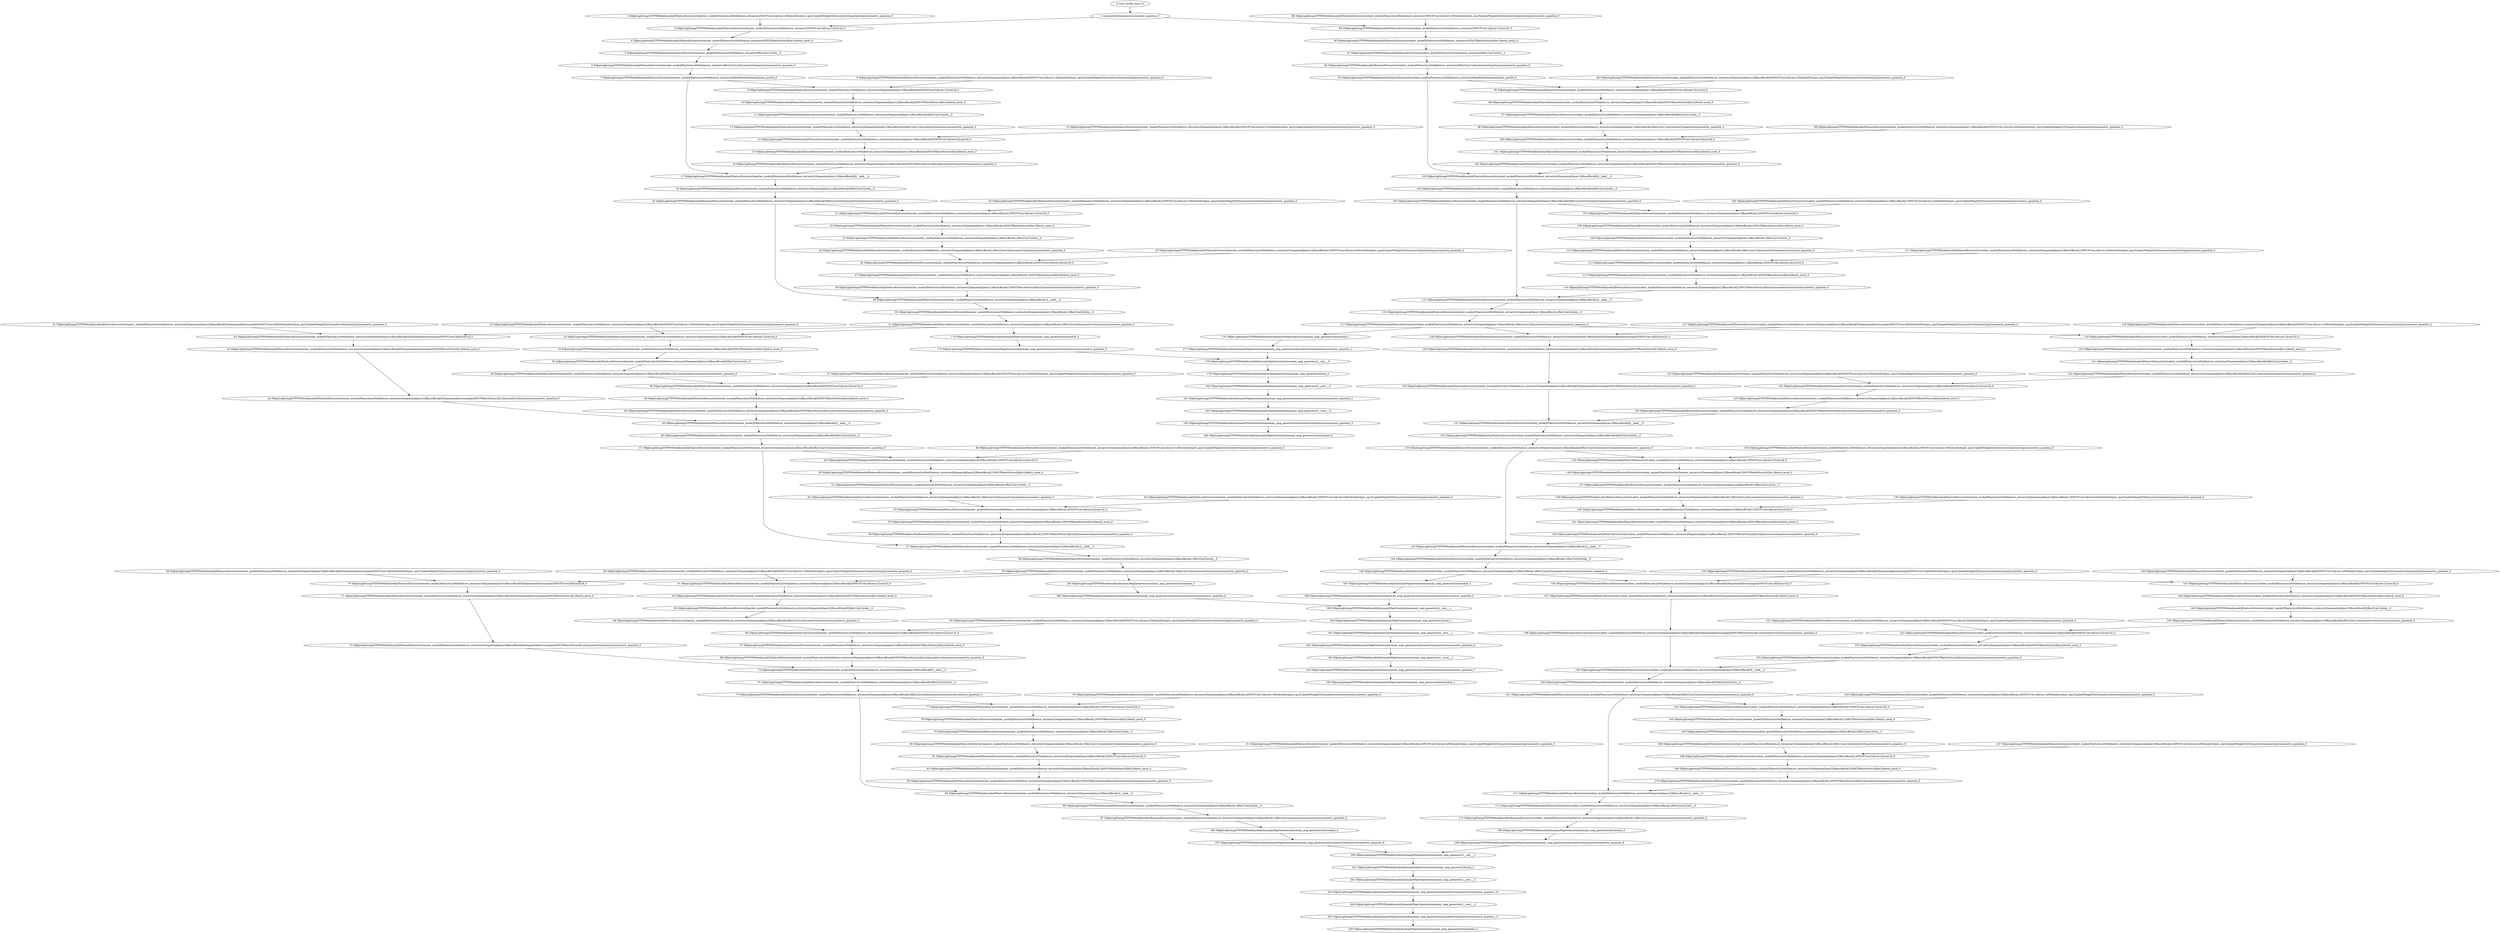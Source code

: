 strict digraph  {
"0 /nncf_model_input_0" [id=0, type=nncf_model_input];
"1 AsymmetricQuantizer/asymmetric_quantize_0" [id=1, type=asymmetric_quantize];
"2 StfpmLightning/STFPMModel[model]/FeatureExtractor[teacher_model]/FeatureListNet[feature_extractor]/NNCFConv2d[conv1]/ModuleDict[pre_ops]/UpdateWeight[0]/SymmetricQuantizer[op]/symmetric_quantize_0" [id=2, type=symmetric_quantize];
"3 StfpmLightning/STFPMModel[model]/FeatureExtractor[teacher_model]/FeatureListNet[feature_extractor]/NNCFConv2d[conv1]/conv2d_0" [id=3, type=conv2d];
"4 StfpmLightning/STFPMModel[model]/FeatureExtractor[teacher_model]/FeatureListNet[feature_extractor]/NNCFBatchNorm2d[bn1]/batch_norm_0" [id=4, type=batch_norm];
"5 StfpmLightning/STFPMModel[model]/FeatureExtractor[teacher_model]/FeatureListNet[feature_extractor]/ReLU[act1]/relu__0" [id=5, type=relu_];
"6 StfpmLightning/STFPMModel[model]/FeatureExtractor[teacher_model]/FeatureListNet[feature_extractor]/ReLU[act1]/AsymmetricQuantizer/asymmetric_quantize_0" [id=6, type=asymmetric_quantize];
"7 StfpmLightning/STFPMModel[model]/FeatureExtractor[teacher_model]/FeatureListNet[feature_extractor]/MaxPool2d[maxpool]/max_pool2d_0" [id=7, type=max_pool2d];
"8 StfpmLightning/STFPMModel[model]/FeatureExtractor[teacher_model]/FeatureListNet[feature_extractor]/Sequential[layer1]/BasicBlock[0]/NNCFConv2d[conv1]/ModuleDict[pre_ops]/UpdateWeight[0]/SymmetricQuantizer[op]/symmetric_quantize_0" [id=8, type=symmetric_quantize];
"9 StfpmLightning/STFPMModel[model]/FeatureExtractor[teacher_model]/FeatureListNet[feature_extractor]/Sequential[layer1]/BasicBlock[0]/NNCFConv2d[conv1]/conv2d_0" [id=9, type=conv2d];
"10 StfpmLightning/STFPMModel[model]/FeatureExtractor[teacher_model]/FeatureListNet[feature_extractor]/Sequential[layer1]/BasicBlock[0]/NNCFBatchNorm2d[bn1]/batch_norm_0" [id=10, type=batch_norm];
"11 StfpmLightning/STFPMModel[model]/FeatureExtractor[teacher_model]/FeatureListNet[feature_extractor]/Sequential[layer1]/BasicBlock[0]/ReLU[act1]/relu__0" [id=11, type=relu_];
"12 StfpmLightning/STFPMModel[model]/FeatureExtractor[teacher_model]/FeatureListNet[feature_extractor]/Sequential[layer1]/BasicBlock[0]/ReLU[act1]/AsymmetricQuantizer/asymmetric_quantize_0" [id=12, type=asymmetric_quantize];
"13 StfpmLightning/STFPMModel[model]/FeatureExtractor[teacher_model]/FeatureListNet[feature_extractor]/Sequential[layer1]/BasicBlock[0]/NNCFConv2d[conv2]/ModuleDict[pre_ops]/UpdateWeight[0]/SymmetricQuantizer[op]/symmetric_quantize_0" [id=13, type=symmetric_quantize];
"14 StfpmLightning/STFPMModel[model]/FeatureExtractor[teacher_model]/FeatureListNet[feature_extractor]/Sequential[layer1]/BasicBlock[0]/NNCFConv2d[conv2]/conv2d_0" [id=14, type=conv2d];
"15 StfpmLightning/STFPMModel[model]/FeatureExtractor[teacher_model]/FeatureListNet[feature_extractor]/Sequential[layer1]/BasicBlock[0]/NNCFBatchNorm2d[bn2]/batch_norm_0" [id=15, type=batch_norm];
"16 StfpmLightning/STFPMModel[model]/FeatureExtractor[teacher_model]/FeatureListNet[feature_extractor]/Sequential[layer1]/BasicBlock[0]/NNCFBatchNorm2d[bn2]/AsymmetricQuantizer/asymmetric_quantize_0" [id=16, type=asymmetric_quantize];
"17 StfpmLightning/STFPMModel[model]/FeatureExtractor[teacher_model]/FeatureListNet[feature_extractor]/Sequential[layer1]/BasicBlock[0]/__iadd___0" [id=17, type=__iadd__];
"18 StfpmLightning/STFPMModel[model]/FeatureExtractor[teacher_model]/FeatureListNet[feature_extractor]/Sequential[layer1]/BasicBlock[0]/ReLU[act2]/relu__0" [id=18, type=relu_];
"19 StfpmLightning/STFPMModel[model]/FeatureExtractor[teacher_model]/FeatureListNet[feature_extractor]/Sequential[layer1]/BasicBlock[0]/ReLU[act2]/AsymmetricQuantizer/asymmetric_quantize_0" [id=19, type=asymmetric_quantize];
"20 StfpmLightning/STFPMModel[model]/FeatureExtractor[teacher_model]/FeatureListNet[feature_extractor]/Sequential[layer1]/BasicBlock[1]/NNCFConv2d[conv1]/ModuleDict[pre_ops]/UpdateWeight[0]/SymmetricQuantizer[op]/symmetric_quantize_0" [id=20, type=symmetric_quantize];
"21 StfpmLightning/STFPMModel[model]/FeatureExtractor[teacher_model]/FeatureListNet[feature_extractor]/Sequential[layer1]/BasicBlock[1]/NNCFConv2d[conv1]/conv2d_0" [id=21, type=conv2d];
"22 StfpmLightning/STFPMModel[model]/FeatureExtractor[teacher_model]/FeatureListNet[feature_extractor]/Sequential[layer1]/BasicBlock[1]/NNCFBatchNorm2d[bn1]/batch_norm_0" [id=22, type=batch_norm];
"23 StfpmLightning/STFPMModel[model]/FeatureExtractor[teacher_model]/FeatureListNet[feature_extractor]/Sequential[layer1]/BasicBlock[1]/ReLU[act1]/relu__0" [id=23, type=relu_];
"24 StfpmLightning/STFPMModel[model]/FeatureExtractor[teacher_model]/FeatureListNet[feature_extractor]/Sequential[layer1]/BasicBlock[1]/ReLU[act1]/AsymmetricQuantizer/asymmetric_quantize_0" [id=24, type=asymmetric_quantize];
"25 StfpmLightning/STFPMModel[model]/FeatureExtractor[teacher_model]/FeatureListNet[feature_extractor]/Sequential[layer1]/BasicBlock[1]/NNCFConv2d[conv2]/ModuleDict[pre_ops]/UpdateWeight[0]/SymmetricQuantizer[op]/symmetric_quantize_0" [id=25, type=symmetric_quantize];
"26 StfpmLightning/STFPMModel[model]/FeatureExtractor[teacher_model]/FeatureListNet[feature_extractor]/Sequential[layer1]/BasicBlock[1]/NNCFConv2d[conv2]/conv2d_0" [id=26, type=conv2d];
"27 StfpmLightning/STFPMModel[model]/FeatureExtractor[teacher_model]/FeatureListNet[feature_extractor]/Sequential[layer1]/BasicBlock[1]/NNCFBatchNorm2d[bn2]/batch_norm_0" [id=27, type=batch_norm];
"28 StfpmLightning/STFPMModel[model]/FeatureExtractor[teacher_model]/FeatureListNet[feature_extractor]/Sequential[layer1]/BasicBlock[1]/NNCFBatchNorm2d[bn2]/AsymmetricQuantizer/asymmetric_quantize_0" [id=28, type=asymmetric_quantize];
"29 StfpmLightning/STFPMModel[model]/FeatureExtractor[teacher_model]/FeatureListNet[feature_extractor]/Sequential[layer1]/BasicBlock[1]/__iadd___0" [id=29, type=__iadd__];
"30 StfpmLightning/STFPMModel[model]/FeatureExtractor[teacher_model]/FeatureListNet[feature_extractor]/Sequential[layer1]/BasicBlock[1]/ReLU[act2]/relu__0" [id=30, type=relu_];
"31 StfpmLightning/STFPMModel[model]/FeatureExtractor[teacher_model]/FeatureListNet[feature_extractor]/Sequential[layer1]/BasicBlock[1]/ReLU[act2]/AsymmetricQuantizer/asymmetric_quantize_0" [id=31, type=asymmetric_quantize];
"32 StfpmLightning/STFPMModel[model]/FeatureExtractor[teacher_model]/FeatureListNet[feature_extractor]/Sequential[layer2]/BasicBlock[0]/NNCFConv2d[conv1]/ModuleDict[pre_ops]/UpdateWeight[0]/SymmetricQuantizer[op]/symmetric_quantize_0" [id=32, type=symmetric_quantize];
"33 StfpmLightning/STFPMModel[model]/FeatureExtractor[teacher_model]/FeatureListNet[feature_extractor]/Sequential[layer2]/BasicBlock[0]/NNCFConv2d[conv1]/conv2d_0" [id=33, type=conv2d];
"34 StfpmLightning/STFPMModel[model]/FeatureExtractor[teacher_model]/FeatureListNet[feature_extractor]/Sequential[layer2]/BasicBlock[0]/NNCFBatchNorm2d[bn1]/batch_norm_0" [id=34, type=batch_norm];
"35 StfpmLightning/STFPMModel[model]/FeatureExtractor[teacher_model]/FeatureListNet[feature_extractor]/Sequential[layer2]/BasicBlock[0]/ReLU[act1]/relu__0" [id=35, type=relu_];
"36 StfpmLightning/STFPMModel[model]/FeatureExtractor[teacher_model]/FeatureListNet[feature_extractor]/Sequential[layer2]/BasicBlock[0]/ReLU[act1]/AsymmetricQuantizer/asymmetric_quantize_0" [id=36, type=asymmetric_quantize];
"37 StfpmLightning/STFPMModel[model]/FeatureExtractor[teacher_model]/FeatureListNet[feature_extractor]/Sequential[layer2]/BasicBlock[0]/NNCFConv2d[conv2]/ModuleDict[pre_ops]/UpdateWeight[0]/SymmetricQuantizer[op]/symmetric_quantize_0" [id=37, type=symmetric_quantize];
"38 StfpmLightning/STFPMModel[model]/FeatureExtractor[teacher_model]/FeatureListNet[feature_extractor]/Sequential[layer2]/BasicBlock[0]/NNCFConv2d[conv2]/conv2d_0" [id=38, type=conv2d];
"39 StfpmLightning/STFPMModel[model]/FeatureExtractor[teacher_model]/FeatureListNet[feature_extractor]/Sequential[layer2]/BasicBlock[0]/NNCFBatchNorm2d[bn2]/batch_norm_0" [id=39, type=batch_norm];
"40 StfpmLightning/STFPMModel[model]/FeatureExtractor[teacher_model]/FeatureListNet[feature_extractor]/Sequential[layer2]/BasicBlock[0]/NNCFBatchNorm2d[bn2]/AsymmetricQuantizer/asymmetric_quantize_0" [id=40, type=asymmetric_quantize];
"41 StfpmLightning/STFPMModel[model]/FeatureExtractor[teacher_model]/FeatureListNet[feature_extractor]/Sequential[layer2]/BasicBlock[0]/Sequential[downsample]/NNCFConv2d[0]/ModuleDict[pre_ops]/UpdateWeight[0]/SymmetricQuantizer[op]/symmetric_quantize_0" [id=41, type=symmetric_quantize];
"42 StfpmLightning/STFPMModel[model]/FeatureExtractor[teacher_model]/FeatureListNet[feature_extractor]/Sequential[layer2]/BasicBlock[0]/Sequential[downsample]/NNCFConv2d[0]/conv2d_0" [id=42, type=conv2d];
"43 StfpmLightning/STFPMModel[model]/FeatureExtractor[teacher_model]/FeatureListNet[feature_extractor]/Sequential[layer2]/BasicBlock[0]/Sequential[downsample]/NNCFBatchNorm2d[1]/batch_norm_0" [id=43, type=batch_norm];
"44 StfpmLightning/STFPMModel[model]/FeatureExtractor[teacher_model]/FeatureListNet[feature_extractor]/Sequential[layer2]/BasicBlock[0]/Sequential[downsample]/NNCFBatchNorm2d[1]/AsymmetricQuantizer/asymmetric_quantize_0" [id=44, type=asymmetric_quantize];
"45 StfpmLightning/STFPMModel[model]/FeatureExtractor[teacher_model]/FeatureListNet[feature_extractor]/Sequential[layer2]/BasicBlock[0]/__iadd___0" [id=45, type=__iadd__];
"46 StfpmLightning/STFPMModel[model]/FeatureExtractor[teacher_model]/FeatureListNet[feature_extractor]/Sequential[layer2]/BasicBlock[0]/ReLU[act2]/relu__0" [id=46, type=relu_];
"47 StfpmLightning/STFPMModel[model]/FeatureExtractor[teacher_model]/FeatureListNet[feature_extractor]/Sequential[layer2]/BasicBlock[0]/ReLU[act2]/AsymmetricQuantizer/asymmetric_quantize_0" [id=47, type=asymmetric_quantize];
"48 StfpmLightning/STFPMModel[model]/FeatureExtractor[teacher_model]/FeatureListNet[feature_extractor]/Sequential[layer2]/BasicBlock[1]/NNCFConv2d[conv1]/ModuleDict[pre_ops]/UpdateWeight[0]/SymmetricQuantizer[op]/symmetric_quantize_0" [id=48, type=symmetric_quantize];
"49 StfpmLightning/STFPMModel[model]/FeatureExtractor[teacher_model]/FeatureListNet[feature_extractor]/Sequential[layer2]/BasicBlock[1]/NNCFConv2d[conv1]/conv2d_0" [id=49, type=conv2d];
"50 StfpmLightning/STFPMModel[model]/FeatureExtractor[teacher_model]/FeatureListNet[feature_extractor]/Sequential[layer2]/BasicBlock[1]/NNCFBatchNorm2d[bn1]/batch_norm_0" [id=50, type=batch_norm];
"51 StfpmLightning/STFPMModel[model]/FeatureExtractor[teacher_model]/FeatureListNet[feature_extractor]/Sequential[layer2]/BasicBlock[1]/ReLU[act1]/relu__0" [id=51, type=relu_];
"52 StfpmLightning/STFPMModel[model]/FeatureExtractor[teacher_model]/FeatureListNet[feature_extractor]/Sequential[layer2]/BasicBlock[1]/ReLU[act1]/AsymmetricQuantizer/asymmetric_quantize_0" [id=52, type=asymmetric_quantize];
"53 StfpmLightning/STFPMModel[model]/FeatureExtractor[teacher_model]/FeatureListNet[feature_extractor]/Sequential[layer2]/BasicBlock[1]/NNCFConv2d[conv2]/ModuleDict[pre_ops]/UpdateWeight[0]/SymmetricQuantizer[op]/symmetric_quantize_0" [id=53, type=symmetric_quantize];
"54 StfpmLightning/STFPMModel[model]/FeatureExtractor[teacher_model]/FeatureListNet[feature_extractor]/Sequential[layer2]/BasicBlock[1]/NNCFConv2d[conv2]/conv2d_0" [id=54, type=conv2d];
"55 StfpmLightning/STFPMModel[model]/FeatureExtractor[teacher_model]/FeatureListNet[feature_extractor]/Sequential[layer2]/BasicBlock[1]/NNCFBatchNorm2d[bn2]/batch_norm_0" [id=55, type=batch_norm];
"56 StfpmLightning/STFPMModel[model]/FeatureExtractor[teacher_model]/FeatureListNet[feature_extractor]/Sequential[layer2]/BasicBlock[1]/NNCFBatchNorm2d[bn2]/AsymmetricQuantizer/asymmetric_quantize_0" [id=56, type=asymmetric_quantize];
"57 StfpmLightning/STFPMModel[model]/FeatureExtractor[teacher_model]/FeatureListNet[feature_extractor]/Sequential[layer2]/BasicBlock[1]/__iadd___0" [id=57, type=__iadd__];
"58 StfpmLightning/STFPMModel[model]/FeatureExtractor[teacher_model]/FeatureListNet[feature_extractor]/Sequential[layer2]/BasicBlock[1]/ReLU[act2]/relu__0" [id=58, type=relu_];
"59 StfpmLightning/STFPMModel[model]/FeatureExtractor[teacher_model]/FeatureListNet[feature_extractor]/Sequential[layer2]/BasicBlock[1]/ReLU[act2]/AsymmetricQuantizer/asymmetric_quantize_0" [id=59, type=asymmetric_quantize];
"60 StfpmLightning/STFPMModel[model]/FeatureExtractor[teacher_model]/FeatureListNet[feature_extractor]/Sequential[layer3]/BasicBlock[0]/NNCFConv2d[conv1]/ModuleDict[pre_ops]/UpdateWeight[0]/SymmetricQuantizer[op]/symmetric_quantize_0" [id=60, type=symmetric_quantize];
"61 StfpmLightning/STFPMModel[model]/FeatureExtractor[teacher_model]/FeatureListNet[feature_extractor]/Sequential[layer3]/BasicBlock[0]/NNCFConv2d[conv1]/conv2d_0" [id=61, type=conv2d];
"62 StfpmLightning/STFPMModel[model]/FeatureExtractor[teacher_model]/FeatureListNet[feature_extractor]/Sequential[layer3]/BasicBlock[0]/NNCFBatchNorm2d[bn1]/batch_norm_0" [id=62, type=batch_norm];
"63 StfpmLightning/STFPMModel[model]/FeatureExtractor[teacher_model]/FeatureListNet[feature_extractor]/Sequential[layer3]/BasicBlock[0]/ReLU[act1]/relu__0" [id=63, type=relu_];
"64 StfpmLightning/STFPMModel[model]/FeatureExtractor[teacher_model]/FeatureListNet[feature_extractor]/Sequential[layer3]/BasicBlock[0]/ReLU[act1]/AsymmetricQuantizer/asymmetric_quantize_0" [id=64, type=asymmetric_quantize];
"65 StfpmLightning/STFPMModel[model]/FeatureExtractor[teacher_model]/FeatureListNet[feature_extractor]/Sequential[layer3]/BasicBlock[0]/NNCFConv2d[conv2]/ModuleDict[pre_ops]/UpdateWeight[0]/SymmetricQuantizer[op]/symmetric_quantize_0" [id=65, type=symmetric_quantize];
"66 StfpmLightning/STFPMModel[model]/FeatureExtractor[teacher_model]/FeatureListNet[feature_extractor]/Sequential[layer3]/BasicBlock[0]/NNCFConv2d[conv2]/conv2d_0" [id=66, type=conv2d];
"67 StfpmLightning/STFPMModel[model]/FeatureExtractor[teacher_model]/FeatureListNet[feature_extractor]/Sequential[layer3]/BasicBlock[0]/NNCFBatchNorm2d[bn2]/batch_norm_0" [id=67, type=batch_norm];
"68 StfpmLightning/STFPMModel[model]/FeatureExtractor[teacher_model]/FeatureListNet[feature_extractor]/Sequential[layer3]/BasicBlock[0]/NNCFBatchNorm2d[bn2]/AsymmetricQuantizer/asymmetric_quantize_0" [id=68, type=asymmetric_quantize];
"69 StfpmLightning/STFPMModel[model]/FeatureExtractor[teacher_model]/FeatureListNet[feature_extractor]/Sequential[layer3]/BasicBlock[0]/Sequential[downsample]/NNCFConv2d[0]/ModuleDict[pre_ops]/UpdateWeight[0]/SymmetricQuantizer[op]/symmetric_quantize_0" [id=69, type=symmetric_quantize];
"70 StfpmLightning/STFPMModel[model]/FeatureExtractor[teacher_model]/FeatureListNet[feature_extractor]/Sequential[layer3]/BasicBlock[0]/Sequential[downsample]/NNCFConv2d[0]/conv2d_0" [id=70, type=conv2d];
"71 StfpmLightning/STFPMModel[model]/FeatureExtractor[teacher_model]/FeatureListNet[feature_extractor]/Sequential[layer3]/BasicBlock[0]/Sequential[downsample]/NNCFBatchNorm2d[1]/batch_norm_0" [id=71, type=batch_norm];
"72 StfpmLightning/STFPMModel[model]/FeatureExtractor[teacher_model]/FeatureListNet[feature_extractor]/Sequential[layer3]/BasicBlock[0]/Sequential[downsample]/NNCFBatchNorm2d[1]/AsymmetricQuantizer/asymmetric_quantize_0" [id=72, type=asymmetric_quantize];
"73 StfpmLightning/STFPMModel[model]/FeatureExtractor[teacher_model]/FeatureListNet[feature_extractor]/Sequential[layer3]/BasicBlock[0]/__iadd___0" [id=73, type=__iadd__];
"74 StfpmLightning/STFPMModel[model]/FeatureExtractor[teacher_model]/FeatureListNet[feature_extractor]/Sequential[layer3]/BasicBlock[0]/ReLU[act2]/relu__0" [id=74, type=relu_];
"75 StfpmLightning/STFPMModel[model]/FeatureExtractor[teacher_model]/FeatureListNet[feature_extractor]/Sequential[layer3]/BasicBlock[0]/ReLU[act2]/AsymmetricQuantizer/asymmetric_quantize_0" [id=75, type=asymmetric_quantize];
"76 StfpmLightning/STFPMModel[model]/FeatureExtractor[teacher_model]/FeatureListNet[feature_extractor]/Sequential[layer3]/BasicBlock[1]/NNCFConv2d[conv1]/ModuleDict[pre_ops]/UpdateWeight[0]/SymmetricQuantizer[op]/symmetric_quantize_0" [id=76, type=symmetric_quantize];
"77 StfpmLightning/STFPMModel[model]/FeatureExtractor[teacher_model]/FeatureListNet[feature_extractor]/Sequential[layer3]/BasicBlock[1]/NNCFConv2d[conv1]/conv2d_0" [id=77, type=conv2d];
"78 StfpmLightning/STFPMModel[model]/FeatureExtractor[teacher_model]/FeatureListNet[feature_extractor]/Sequential[layer3]/BasicBlock[1]/NNCFBatchNorm2d[bn1]/batch_norm_0" [id=78, type=batch_norm];
"79 StfpmLightning/STFPMModel[model]/FeatureExtractor[teacher_model]/FeatureListNet[feature_extractor]/Sequential[layer3]/BasicBlock[1]/ReLU[act1]/relu__0" [id=79, type=relu_];
"80 StfpmLightning/STFPMModel[model]/FeatureExtractor[teacher_model]/FeatureListNet[feature_extractor]/Sequential[layer3]/BasicBlock[1]/ReLU[act1]/AsymmetricQuantizer/asymmetric_quantize_0" [id=80, type=asymmetric_quantize];
"81 StfpmLightning/STFPMModel[model]/FeatureExtractor[teacher_model]/FeatureListNet[feature_extractor]/Sequential[layer3]/BasicBlock[1]/NNCFConv2d[conv2]/ModuleDict[pre_ops]/UpdateWeight[0]/SymmetricQuantizer[op]/symmetric_quantize_0" [id=81, type=symmetric_quantize];
"82 StfpmLightning/STFPMModel[model]/FeatureExtractor[teacher_model]/FeatureListNet[feature_extractor]/Sequential[layer3]/BasicBlock[1]/NNCFConv2d[conv2]/conv2d_0" [id=82, type=conv2d];
"83 StfpmLightning/STFPMModel[model]/FeatureExtractor[teacher_model]/FeatureListNet[feature_extractor]/Sequential[layer3]/BasicBlock[1]/NNCFBatchNorm2d[bn2]/batch_norm_0" [id=83, type=batch_norm];
"84 StfpmLightning/STFPMModel[model]/FeatureExtractor[teacher_model]/FeatureListNet[feature_extractor]/Sequential[layer3]/BasicBlock[1]/NNCFBatchNorm2d[bn2]/AsymmetricQuantizer/asymmetric_quantize_0" [id=84, type=asymmetric_quantize];
"85 StfpmLightning/STFPMModel[model]/FeatureExtractor[teacher_model]/FeatureListNet[feature_extractor]/Sequential[layer3]/BasicBlock[1]/__iadd___0" [id=85, type=__iadd__];
"86 StfpmLightning/STFPMModel[model]/FeatureExtractor[teacher_model]/FeatureListNet[feature_extractor]/Sequential[layer3]/BasicBlock[1]/ReLU[act2]/relu__0" [id=86, type=relu_];
"87 StfpmLightning/STFPMModel[model]/FeatureExtractor[teacher_model]/FeatureListNet[feature_extractor]/Sequential[layer3]/BasicBlock[1]/ReLU[act2]/AsymmetricQuantizer/asymmetric_quantize_0" [id=87, type=asymmetric_quantize];
"88 StfpmLightning/STFPMModel[model]/FeatureExtractor[student_model]/FeatureListNet[feature_extractor]/NNCFConv2d[conv1]/ModuleDict[pre_ops]/UpdateWeight[0]/SymmetricQuantizer[op]/symmetric_quantize_0" [id=88, type=symmetric_quantize];
"89 StfpmLightning/STFPMModel[model]/FeatureExtractor[student_model]/FeatureListNet[feature_extractor]/NNCFConv2d[conv1]/conv2d_0" [id=89, type=conv2d];
"90 StfpmLightning/STFPMModel[model]/FeatureExtractor[student_model]/FeatureListNet[feature_extractor]/NNCFBatchNorm2d[bn1]/batch_norm_0" [id=90, type=batch_norm];
"91 StfpmLightning/STFPMModel[model]/FeatureExtractor[student_model]/FeatureListNet[feature_extractor]/ReLU[act1]/relu__0" [id=91, type=relu_];
"92 StfpmLightning/STFPMModel[model]/FeatureExtractor[student_model]/FeatureListNet[feature_extractor]/ReLU[act1]/AsymmetricQuantizer/asymmetric_quantize_0" [id=92, type=asymmetric_quantize];
"93 StfpmLightning/STFPMModel[model]/FeatureExtractor[student_model]/FeatureListNet[feature_extractor]/MaxPool2d[maxpool]/max_pool2d_0" [id=93, type=max_pool2d];
"94 StfpmLightning/STFPMModel[model]/FeatureExtractor[student_model]/FeatureListNet[feature_extractor]/Sequential[layer1]/BasicBlock[0]/NNCFConv2d[conv1]/ModuleDict[pre_ops]/UpdateWeight[0]/SymmetricQuantizer[op]/symmetric_quantize_0" [id=94, type=symmetric_quantize];
"95 StfpmLightning/STFPMModel[model]/FeatureExtractor[student_model]/FeatureListNet[feature_extractor]/Sequential[layer1]/BasicBlock[0]/NNCFConv2d[conv1]/conv2d_0" [id=95, type=conv2d];
"96 StfpmLightning/STFPMModel[model]/FeatureExtractor[student_model]/FeatureListNet[feature_extractor]/Sequential[layer1]/BasicBlock[0]/NNCFBatchNorm2d[bn1]/batch_norm_0" [id=96, type=batch_norm];
"97 StfpmLightning/STFPMModel[model]/FeatureExtractor[student_model]/FeatureListNet[feature_extractor]/Sequential[layer1]/BasicBlock[0]/ReLU[act1]/relu__0" [id=97, type=relu_];
"98 StfpmLightning/STFPMModel[model]/FeatureExtractor[student_model]/FeatureListNet[feature_extractor]/Sequential[layer1]/BasicBlock[0]/ReLU[act1]/AsymmetricQuantizer/asymmetric_quantize_0" [id=98, type=asymmetric_quantize];
"99 StfpmLightning/STFPMModel[model]/FeatureExtractor[student_model]/FeatureListNet[feature_extractor]/Sequential[layer1]/BasicBlock[0]/NNCFConv2d[conv2]/ModuleDict[pre_ops]/UpdateWeight[0]/SymmetricQuantizer[op]/symmetric_quantize_0" [id=99, type=symmetric_quantize];
"100 StfpmLightning/STFPMModel[model]/FeatureExtractor[student_model]/FeatureListNet[feature_extractor]/Sequential[layer1]/BasicBlock[0]/NNCFConv2d[conv2]/conv2d_0" [id=100, type=conv2d];
"101 StfpmLightning/STFPMModel[model]/FeatureExtractor[student_model]/FeatureListNet[feature_extractor]/Sequential[layer1]/BasicBlock[0]/NNCFBatchNorm2d[bn2]/batch_norm_0" [id=101, type=batch_norm];
"102 StfpmLightning/STFPMModel[model]/FeatureExtractor[student_model]/FeatureListNet[feature_extractor]/Sequential[layer1]/BasicBlock[0]/NNCFBatchNorm2d[bn2]/AsymmetricQuantizer/asymmetric_quantize_0" [id=102, type=asymmetric_quantize];
"103 StfpmLightning/STFPMModel[model]/FeatureExtractor[student_model]/FeatureListNet[feature_extractor]/Sequential[layer1]/BasicBlock[0]/__iadd___0" [id=103, type=__iadd__];
"104 StfpmLightning/STFPMModel[model]/FeatureExtractor[student_model]/FeatureListNet[feature_extractor]/Sequential[layer1]/BasicBlock[0]/ReLU[act2]/relu__0" [id=104, type=relu_];
"105 StfpmLightning/STFPMModel[model]/FeatureExtractor[student_model]/FeatureListNet[feature_extractor]/Sequential[layer1]/BasicBlock[0]/ReLU[act2]/AsymmetricQuantizer/asymmetric_quantize_0" [id=105, type=asymmetric_quantize];
"106 StfpmLightning/STFPMModel[model]/FeatureExtractor[student_model]/FeatureListNet[feature_extractor]/Sequential[layer1]/BasicBlock[1]/NNCFConv2d[conv1]/ModuleDict[pre_ops]/UpdateWeight[0]/SymmetricQuantizer[op]/symmetric_quantize_0" [id=106, type=symmetric_quantize];
"107 StfpmLightning/STFPMModel[model]/FeatureExtractor[student_model]/FeatureListNet[feature_extractor]/Sequential[layer1]/BasicBlock[1]/NNCFConv2d[conv1]/conv2d_0" [id=107, type=conv2d];
"108 StfpmLightning/STFPMModel[model]/FeatureExtractor[student_model]/FeatureListNet[feature_extractor]/Sequential[layer1]/BasicBlock[1]/NNCFBatchNorm2d[bn1]/batch_norm_0" [id=108, type=batch_norm];
"109 StfpmLightning/STFPMModel[model]/FeatureExtractor[student_model]/FeatureListNet[feature_extractor]/Sequential[layer1]/BasicBlock[1]/ReLU[act1]/relu__0" [id=109, type=relu_];
"110 StfpmLightning/STFPMModel[model]/FeatureExtractor[student_model]/FeatureListNet[feature_extractor]/Sequential[layer1]/BasicBlock[1]/ReLU[act1]/AsymmetricQuantizer/asymmetric_quantize_0" [id=110, type=asymmetric_quantize];
"111 StfpmLightning/STFPMModel[model]/FeatureExtractor[student_model]/FeatureListNet[feature_extractor]/Sequential[layer1]/BasicBlock[1]/NNCFConv2d[conv2]/ModuleDict[pre_ops]/UpdateWeight[0]/SymmetricQuantizer[op]/symmetric_quantize_0" [id=111, type=symmetric_quantize];
"112 StfpmLightning/STFPMModel[model]/FeatureExtractor[student_model]/FeatureListNet[feature_extractor]/Sequential[layer1]/BasicBlock[1]/NNCFConv2d[conv2]/conv2d_0" [id=112, type=conv2d];
"113 StfpmLightning/STFPMModel[model]/FeatureExtractor[student_model]/FeatureListNet[feature_extractor]/Sequential[layer1]/BasicBlock[1]/NNCFBatchNorm2d[bn2]/batch_norm_0" [id=113, type=batch_norm];
"114 StfpmLightning/STFPMModel[model]/FeatureExtractor[student_model]/FeatureListNet[feature_extractor]/Sequential[layer1]/BasicBlock[1]/NNCFBatchNorm2d[bn2]/AsymmetricQuantizer/asymmetric_quantize_0" [id=114, type=asymmetric_quantize];
"115 StfpmLightning/STFPMModel[model]/FeatureExtractor[student_model]/FeatureListNet[feature_extractor]/Sequential[layer1]/BasicBlock[1]/__iadd___0" [id=115, type=__iadd__];
"116 StfpmLightning/STFPMModel[model]/FeatureExtractor[student_model]/FeatureListNet[feature_extractor]/Sequential[layer1]/BasicBlock[1]/ReLU[act2]/relu__0" [id=116, type=relu_];
"117 StfpmLightning/STFPMModel[model]/FeatureExtractor[student_model]/FeatureListNet[feature_extractor]/Sequential[layer1]/BasicBlock[1]/ReLU[act2]/AsymmetricQuantizer/asymmetric_quantize_0" [id=117, type=asymmetric_quantize];
"118 StfpmLightning/STFPMModel[model]/FeatureExtractor[student_model]/FeatureListNet[feature_extractor]/Sequential[layer2]/BasicBlock[0]/NNCFConv2d[conv1]/ModuleDict[pre_ops]/UpdateWeight[0]/SymmetricQuantizer[op]/symmetric_quantize_0" [id=118, type=symmetric_quantize];
"119 StfpmLightning/STFPMModel[model]/FeatureExtractor[student_model]/FeatureListNet[feature_extractor]/Sequential[layer2]/BasicBlock[0]/NNCFConv2d[conv1]/conv2d_0" [id=119, type=conv2d];
"120 StfpmLightning/STFPMModel[model]/FeatureExtractor[student_model]/FeatureListNet[feature_extractor]/Sequential[layer2]/BasicBlock[0]/NNCFBatchNorm2d[bn1]/batch_norm_0" [id=120, type=batch_norm];
"121 StfpmLightning/STFPMModel[model]/FeatureExtractor[student_model]/FeatureListNet[feature_extractor]/Sequential[layer2]/BasicBlock[0]/ReLU[act1]/relu__0" [id=121, type=relu_];
"122 StfpmLightning/STFPMModel[model]/FeatureExtractor[student_model]/FeatureListNet[feature_extractor]/Sequential[layer2]/BasicBlock[0]/ReLU[act1]/AsymmetricQuantizer/asymmetric_quantize_0" [id=122, type=asymmetric_quantize];
"123 StfpmLightning/STFPMModel[model]/FeatureExtractor[student_model]/FeatureListNet[feature_extractor]/Sequential[layer2]/BasicBlock[0]/NNCFConv2d[conv2]/ModuleDict[pre_ops]/UpdateWeight[0]/SymmetricQuantizer[op]/symmetric_quantize_0" [id=123, type=symmetric_quantize];
"124 StfpmLightning/STFPMModel[model]/FeatureExtractor[student_model]/FeatureListNet[feature_extractor]/Sequential[layer2]/BasicBlock[0]/NNCFConv2d[conv2]/conv2d_0" [id=124, type=conv2d];
"125 StfpmLightning/STFPMModel[model]/FeatureExtractor[student_model]/FeatureListNet[feature_extractor]/Sequential[layer2]/BasicBlock[0]/NNCFBatchNorm2d[bn2]/batch_norm_0" [id=125, type=batch_norm];
"126 StfpmLightning/STFPMModel[model]/FeatureExtractor[student_model]/FeatureListNet[feature_extractor]/Sequential[layer2]/BasicBlock[0]/NNCFBatchNorm2d[bn2]/AsymmetricQuantizer/asymmetric_quantize_0" [id=126, type=asymmetric_quantize];
"127 StfpmLightning/STFPMModel[model]/FeatureExtractor[student_model]/FeatureListNet[feature_extractor]/Sequential[layer2]/BasicBlock[0]/Sequential[downsample]/NNCFConv2d[0]/ModuleDict[pre_ops]/UpdateWeight[0]/SymmetricQuantizer[op]/symmetric_quantize_0" [id=127, type=symmetric_quantize];
"128 StfpmLightning/STFPMModel[model]/FeatureExtractor[student_model]/FeatureListNet[feature_extractor]/Sequential[layer2]/BasicBlock[0]/Sequential[downsample]/NNCFConv2d[0]/conv2d_0" [id=128, type=conv2d];
"129 StfpmLightning/STFPMModel[model]/FeatureExtractor[student_model]/FeatureListNet[feature_extractor]/Sequential[layer2]/BasicBlock[0]/Sequential[downsample]/NNCFBatchNorm2d[1]/batch_norm_0" [id=129, type=batch_norm];
"130 StfpmLightning/STFPMModel[model]/FeatureExtractor[student_model]/FeatureListNet[feature_extractor]/Sequential[layer2]/BasicBlock[0]/Sequential[downsample]/NNCFBatchNorm2d[1]/AsymmetricQuantizer/asymmetric_quantize_0" [id=130, type=asymmetric_quantize];
"131 StfpmLightning/STFPMModel[model]/FeatureExtractor[student_model]/FeatureListNet[feature_extractor]/Sequential[layer2]/BasicBlock[0]/__iadd___0" [id=131, type=__iadd__];
"132 StfpmLightning/STFPMModel[model]/FeatureExtractor[student_model]/FeatureListNet[feature_extractor]/Sequential[layer2]/BasicBlock[0]/ReLU[act2]/relu__0" [id=132, type=relu_];
"133 StfpmLightning/STFPMModel[model]/FeatureExtractor[student_model]/FeatureListNet[feature_extractor]/Sequential[layer2]/BasicBlock[0]/ReLU[act2]/AsymmetricQuantizer/asymmetric_quantize_0" [id=133, type=asymmetric_quantize];
"134 StfpmLightning/STFPMModel[model]/FeatureExtractor[student_model]/FeatureListNet[feature_extractor]/Sequential[layer2]/BasicBlock[1]/NNCFConv2d[conv1]/ModuleDict[pre_ops]/UpdateWeight[0]/SymmetricQuantizer[op]/symmetric_quantize_0" [id=134, type=symmetric_quantize];
"135 StfpmLightning/STFPMModel[model]/FeatureExtractor[student_model]/FeatureListNet[feature_extractor]/Sequential[layer2]/BasicBlock[1]/NNCFConv2d[conv1]/conv2d_0" [id=135, type=conv2d];
"136 StfpmLightning/STFPMModel[model]/FeatureExtractor[student_model]/FeatureListNet[feature_extractor]/Sequential[layer2]/BasicBlock[1]/NNCFBatchNorm2d[bn1]/batch_norm_0" [id=136, type=batch_norm];
"137 StfpmLightning/STFPMModel[model]/FeatureExtractor[student_model]/FeatureListNet[feature_extractor]/Sequential[layer2]/BasicBlock[1]/ReLU[act1]/relu__0" [id=137, type=relu_];
"138 StfpmLightning/STFPMModel[model]/FeatureExtractor[student_model]/FeatureListNet[feature_extractor]/Sequential[layer2]/BasicBlock[1]/ReLU[act1]/AsymmetricQuantizer/asymmetric_quantize_0" [id=138, type=asymmetric_quantize];
"139 StfpmLightning/STFPMModel[model]/FeatureExtractor[student_model]/FeatureListNet[feature_extractor]/Sequential[layer2]/BasicBlock[1]/NNCFConv2d[conv2]/ModuleDict[pre_ops]/UpdateWeight[0]/SymmetricQuantizer[op]/symmetric_quantize_0" [id=139, type=symmetric_quantize];
"140 StfpmLightning/STFPMModel[model]/FeatureExtractor[student_model]/FeatureListNet[feature_extractor]/Sequential[layer2]/BasicBlock[1]/NNCFConv2d[conv2]/conv2d_0" [id=140, type=conv2d];
"141 StfpmLightning/STFPMModel[model]/FeatureExtractor[student_model]/FeatureListNet[feature_extractor]/Sequential[layer2]/BasicBlock[1]/NNCFBatchNorm2d[bn2]/batch_norm_0" [id=141, type=batch_norm];
"142 StfpmLightning/STFPMModel[model]/FeatureExtractor[student_model]/FeatureListNet[feature_extractor]/Sequential[layer2]/BasicBlock[1]/NNCFBatchNorm2d[bn2]/AsymmetricQuantizer/asymmetric_quantize_0" [id=142, type=asymmetric_quantize];
"143 StfpmLightning/STFPMModel[model]/FeatureExtractor[student_model]/FeatureListNet[feature_extractor]/Sequential[layer2]/BasicBlock[1]/__iadd___0" [id=143, type=__iadd__];
"144 StfpmLightning/STFPMModel[model]/FeatureExtractor[student_model]/FeatureListNet[feature_extractor]/Sequential[layer2]/BasicBlock[1]/ReLU[act2]/relu__0" [id=144, type=relu_];
"145 StfpmLightning/STFPMModel[model]/FeatureExtractor[student_model]/FeatureListNet[feature_extractor]/Sequential[layer2]/BasicBlock[1]/ReLU[act2]/AsymmetricQuantizer/asymmetric_quantize_0" [id=145, type=asymmetric_quantize];
"146 StfpmLightning/STFPMModel[model]/FeatureExtractor[student_model]/FeatureListNet[feature_extractor]/Sequential[layer3]/BasicBlock[0]/NNCFConv2d[conv1]/ModuleDict[pre_ops]/UpdateWeight[0]/SymmetricQuantizer[op]/symmetric_quantize_0" [id=146, type=symmetric_quantize];
"147 StfpmLightning/STFPMModel[model]/FeatureExtractor[student_model]/FeatureListNet[feature_extractor]/Sequential[layer3]/BasicBlock[0]/NNCFConv2d[conv1]/conv2d_0" [id=147, type=conv2d];
"148 StfpmLightning/STFPMModel[model]/FeatureExtractor[student_model]/FeatureListNet[feature_extractor]/Sequential[layer3]/BasicBlock[0]/NNCFBatchNorm2d[bn1]/batch_norm_0" [id=148, type=batch_norm];
"149 StfpmLightning/STFPMModel[model]/FeatureExtractor[student_model]/FeatureListNet[feature_extractor]/Sequential[layer3]/BasicBlock[0]/ReLU[act1]/relu__0" [id=149, type=relu_];
"150 StfpmLightning/STFPMModel[model]/FeatureExtractor[student_model]/FeatureListNet[feature_extractor]/Sequential[layer3]/BasicBlock[0]/ReLU[act1]/AsymmetricQuantizer/asymmetric_quantize_0" [id=150, type=asymmetric_quantize];
"151 StfpmLightning/STFPMModel[model]/FeatureExtractor[student_model]/FeatureListNet[feature_extractor]/Sequential[layer3]/BasicBlock[0]/NNCFConv2d[conv2]/ModuleDict[pre_ops]/UpdateWeight[0]/SymmetricQuantizer[op]/symmetric_quantize_0" [id=151, type=symmetric_quantize];
"152 StfpmLightning/STFPMModel[model]/FeatureExtractor[student_model]/FeatureListNet[feature_extractor]/Sequential[layer3]/BasicBlock[0]/NNCFConv2d[conv2]/conv2d_0" [id=152, type=conv2d];
"153 StfpmLightning/STFPMModel[model]/FeatureExtractor[student_model]/FeatureListNet[feature_extractor]/Sequential[layer3]/BasicBlock[0]/NNCFBatchNorm2d[bn2]/batch_norm_0" [id=153, type=batch_norm];
"154 StfpmLightning/STFPMModel[model]/FeatureExtractor[student_model]/FeatureListNet[feature_extractor]/Sequential[layer3]/BasicBlock[0]/NNCFBatchNorm2d[bn2]/AsymmetricQuantizer/asymmetric_quantize_0" [id=154, type=asymmetric_quantize];
"155 StfpmLightning/STFPMModel[model]/FeatureExtractor[student_model]/FeatureListNet[feature_extractor]/Sequential[layer3]/BasicBlock[0]/Sequential[downsample]/NNCFConv2d[0]/ModuleDict[pre_ops]/UpdateWeight[0]/SymmetricQuantizer[op]/symmetric_quantize_0" [id=155, type=symmetric_quantize];
"156 StfpmLightning/STFPMModel[model]/FeatureExtractor[student_model]/FeatureListNet[feature_extractor]/Sequential[layer3]/BasicBlock[0]/Sequential[downsample]/NNCFConv2d[0]/conv2d_0" [id=156, type=conv2d];
"157 StfpmLightning/STFPMModel[model]/FeatureExtractor[student_model]/FeatureListNet[feature_extractor]/Sequential[layer3]/BasicBlock[0]/Sequential[downsample]/NNCFBatchNorm2d[1]/batch_norm_0" [id=157, type=batch_norm];
"158 StfpmLightning/STFPMModel[model]/FeatureExtractor[student_model]/FeatureListNet[feature_extractor]/Sequential[layer3]/BasicBlock[0]/Sequential[downsample]/NNCFBatchNorm2d[1]/AsymmetricQuantizer/asymmetric_quantize_0" [id=158, type=asymmetric_quantize];
"159 StfpmLightning/STFPMModel[model]/FeatureExtractor[student_model]/FeatureListNet[feature_extractor]/Sequential[layer3]/BasicBlock[0]/__iadd___0" [id=159, type=__iadd__];
"160 StfpmLightning/STFPMModel[model]/FeatureExtractor[student_model]/FeatureListNet[feature_extractor]/Sequential[layer3]/BasicBlock[0]/ReLU[act2]/relu__0" [id=160, type=relu_];
"161 StfpmLightning/STFPMModel[model]/FeatureExtractor[student_model]/FeatureListNet[feature_extractor]/Sequential[layer3]/BasicBlock[0]/ReLU[act2]/AsymmetricQuantizer/asymmetric_quantize_0" [id=161, type=asymmetric_quantize];
"162 StfpmLightning/STFPMModel[model]/FeatureExtractor[student_model]/FeatureListNet[feature_extractor]/Sequential[layer3]/BasicBlock[1]/NNCFConv2d[conv1]/ModuleDict[pre_ops]/UpdateWeight[0]/SymmetricQuantizer[op]/symmetric_quantize_0" [id=162, type=symmetric_quantize];
"163 StfpmLightning/STFPMModel[model]/FeatureExtractor[student_model]/FeatureListNet[feature_extractor]/Sequential[layer3]/BasicBlock[1]/NNCFConv2d[conv1]/conv2d_0" [id=163, type=conv2d];
"164 StfpmLightning/STFPMModel[model]/FeatureExtractor[student_model]/FeatureListNet[feature_extractor]/Sequential[layer3]/BasicBlock[1]/NNCFBatchNorm2d[bn1]/batch_norm_0" [id=164, type=batch_norm];
"165 StfpmLightning/STFPMModel[model]/FeatureExtractor[student_model]/FeatureListNet[feature_extractor]/Sequential[layer3]/BasicBlock[1]/ReLU[act1]/relu__0" [id=165, type=relu_];
"166 StfpmLightning/STFPMModel[model]/FeatureExtractor[student_model]/FeatureListNet[feature_extractor]/Sequential[layer3]/BasicBlock[1]/ReLU[act1]/AsymmetricQuantizer/asymmetric_quantize_0" [id=166, type=asymmetric_quantize];
"167 StfpmLightning/STFPMModel[model]/FeatureExtractor[student_model]/FeatureListNet[feature_extractor]/Sequential[layer3]/BasicBlock[1]/NNCFConv2d[conv2]/ModuleDict[pre_ops]/UpdateWeight[0]/SymmetricQuantizer[op]/symmetric_quantize_0" [id=167, type=symmetric_quantize];
"168 StfpmLightning/STFPMModel[model]/FeatureExtractor[student_model]/FeatureListNet[feature_extractor]/Sequential[layer3]/BasicBlock[1]/NNCFConv2d[conv2]/conv2d_0" [id=168, type=conv2d];
"169 StfpmLightning/STFPMModel[model]/FeatureExtractor[student_model]/FeatureListNet[feature_extractor]/Sequential[layer3]/BasicBlock[1]/NNCFBatchNorm2d[bn2]/batch_norm_0" [id=169, type=batch_norm];
"170 StfpmLightning/STFPMModel[model]/FeatureExtractor[student_model]/FeatureListNet[feature_extractor]/Sequential[layer3]/BasicBlock[1]/NNCFBatchNorm2d[bn2]/AsymmetricQuantizer/asymmetric_quantize_0" [id=170, type=asymmetric_quantize];
"171 StfpmLightning/STFPMModel[model]/FeatureExtractor[student_model]/FeatureListNet[feature_extractor]/Sequential[layer3]/BasicBlock[1]/__iadd___0" [id=171, type=__iadd__];
"172 StfpmLightning/STFPMModel[model]/FeatureExtractor[student_model]/FeatureListNet[feature_extractor]/Sequential[layer3]/BasicBlock[1]/ReLU[act2]/relu__0" [id=172, type=relu_];
"173 StfpmLightning/STFPMModel[model]/FeatureExtractor[student_model]/FeatureListNet[feature_extractor]/Sequential[layer3]/BasicBlock[1]/ReLU[act2]/AsymmetricQuantizer/asymmetric_quantize_0" [id=173, type=asymmetric_quantize];
"174 StfpmLightning/STFPMModel[model]/AnomalyMapGenerator[anomaly_map_generator]/normalize_0" [id=174, type=normalize];
"175 StfpmLightning/STFPMModel[model]/AnomalyMapGenerator[anomaly_map_generator]/AsymmetricQuantizer/asymmetric_quantize_0" [id=175, type=asymmetric_quantize];
"176 StfpmLightning/STFPMModel[model]/AnomalyMapGenerator[anomaly_map_generator]/normalize_1" [id=176, type=normalize];
"177 StfpmLightning/STFPMModel[model]/AnomalyMapGenerator[anomaly_map_generator]/AsymmetricQuantizer/asymmetric_quantize_1" [id=177, type=asymmetric_quantize];
"178 StfpmLightning/STFPMModel[model]/AnomalyMapGenerator[anomaly_map_generator]/__sub___0" [id=178, type=__sub__];
"179 StfpmLightning/STFPMModel[model]/AnomalyMapGenerator[anomaly_map_generator]/norm_0" [id=179, type=norm];
"180 StfpmLightning/STFPMModel[model]/AnomalyMapGenerator[anomaly_map_generator]/__pow___0" [id=180, type=__pow__];
"181 StfpmLightning/STFPMModel[model]/AnomalyMapGenerator[anomaly_map_generator]/AsymmetricQuantizer/asymmetric_quantize_2" [id=181, type=asymmetric_quantize];
"182 StfpmLightning/STFPMModel[model]/AnomalyMapGenerator[anomaly_map_generator]/__rmul___0" [id=182, type=__rmul__];
"183 StfpmLightning/STFPMModel[model]/AnomalyMapGenerator[anomaly_map_generator]/AsymmetricQuantizer/asymmetric_quantize_3" [id=183, type=asymmetric_quantize];
"184 StfpmLightning/STFPMModel[model]/AnomalyMapGenerator[anomaly_map_generator]/interpolate_0" [id=184, type=interpolate];
"185 StfpmLightning/STFPMModel[model]/AnomalyMapGenerator[anomaly_map_generator]/normalize_2" [id=185, type=normalize];
"186 StfpmLightning/STFPMModel[model]/AnomalyMapGenerator[anomaly_map_generator]/AsymmetricQuantizer/asymmetric_quantize_4" [id=186, type=asymmetric_quantize];
"187 StfpmLightning/STFPMModel[model]/AnomalyMapGenerator[anomaly_map_generator]/normalize_3" [id=187, type=normalize];
"188 StfpmLightning/STFPMModel[model]/AnomalyMapGenerator[anomaly_map_generator]/AsymmetricQuantizer/asymmetric_quantize_5" [id=188, type=asymmetric_quantize];
"189 StfpmLightning/STFPMModel[model]/AnomalyMapGenerator[anomaly_map_generator]/__sub___1" [id=189, type=__sub__];
"190 StfpmLightning/STFPMModel[model]/AnomalyMapGenerator[anomaly_map_generator]/norm_1" [id=190, type=norm];
"191 StfpmLightning/STFPMModel[model]/AnomalyMapGenerator[anomaly_map_generator]/__pow___1" [id=191, type=__pow__];
"192 StfpmLightning/STFPMModel[model]/AnomalyMapGenerator[anomaly_map_generator]/AsymmetricQuantizer/asymmetric_quantize_6" [id=192, type=asymmetric_quantize];
"193 StfpmLightning/STFPMModel[model]/AnomalyMapGenerator[anomaly_map_generator]/__rmul___1" [id=193, type=__rmul__];
"194 StfpmLightning/STFPMModel[model]/AnomalyMapGenerator[anomaly_map_generator]/AsymmetricQuantizer/asymmetric_quantize_7" [id=194, type=asymmetric_quantize];
"195 StfpmLightning/STFPMModel[model]/AnomalyMapGenerator[anomaly_map_generator]/interpolate_1" [id=195, type=interpolate];
"196 StfpmLightning/STFPMModel[model]/AnomalyMapGenerator[anomaly_map_generator]/normalize_4" [id=196, type=normalize];
"197 StfpmLightning/STFPMModel[model]/AnomalyMapGenerator[anomaly_map_generator]/AsymmetricQuantizer/asymmetric_quantize_8" [id=197, type=asymmetric_quantize];
"198 StfpmLightning/STFPMModel[model]/AnomalyMapGenerator[anomaly_map_generator]/normalize_5" [id=198, type=normalize];
"199 StfpmLightning/STFPMModel[model]/AnomalyMapGenerator[anomaly_map_generator]/AsymmetricQuantizer/asymmetric_quantize_9" [id=199, type=asymmetric_quantize];
"200 StfpmLightning/STFPMModel[model]/AnomalyMapGenerator[anomaly_map_generator]/__sub___2" [id=200, type=__sub__];
"201 StfpmLightning/STFPMModel[model]/AnomalyMapGenerator[anomaly_map_generator]/norm_2" [id=201, type=norm];
"202 StfpmLightning/STFPMModel[model]/AnomalyMapGenerator[anomaly_map_generator]/__pow___2" [id=202, type=__pow__];
"203 StfpmLightning/STFPMModel[model]/AnomalyMapGenerator[anomaly_map_generator]/AsymmetricQuantizer/asymmetric_quantize_10" [id=203, type=asymmetric_quantize];
"204 StfpmLightning/STFPMModel[model]/AnomalyMapGenerator[anomaly_map_generator]/__rmul___2" [id=204, type=__rmul__];
"205 StfpmLightning/STFPMModel[model]/AnomalyMapGenerator[anomaly_map_generator]/AsymmetricQuantizer/asymmetric_quantize_11" [id=205, type=asymmetric_quantize];
"206 StfpmLightning/STFPMModel[model]/AnomalyMapGenerator[anomaly_map_generator]/interpolate_2" [id=206, type=interpolate];
"0 /nncf_model_input_0" -> "1 AsymmetricQuantizer/asymmetric_quantize_0";
"1 AsymmetricQuantizer/asymmetric_quantize_0" -> "3 StfpmLightning/STFPMModel[model]/FeatureExtractor[teacher_model]/FeatureListNet[feature_extractor]/NNCFConv2d[conv1]/conv2d_0";
"1 AsymmetricQuantizer/asymmetric_quantize_0" -> "89 StfpmLightning/STFPMModel[model]/FeatureExtractor[student_model]/FeatureListNet[feature_extractor]/NNCFConv2d[conv1]/conv2d_0";
"2 StfpmLightning/STFPMModel[model]/FeatureExtractor[teacher_model]/FeatureListNet[feature_extractor]/NNCFConv2d[conv1]/ModuleDict[pre_ops]/UpdateWeight[0]/SymmetricQuantizer[op]/symmetric_quantize_0" -> "3 StfpmLightning/STFPMModel[model]/FeatureExtractor[teacher_model]/FeatureListNet[feature_extractor]/NNCFConv2d[conv1]/conv2d_0";
"3 StfpmLightning/STFPMModel[model]/FeatureExtractor[teacher_model]/FeatureListNet[feature_extractor]/NNCFConv2d[conv1]/conv2d_0" -> "4 StfpmLightning/STFPMModel[model]/FeatureExtractor[teacher_model]/FeatureListNet[feature_extractor]/NNCFBatchNorm2d[bn1]/batch_norm_0";
"4 StfpmLightning/STFPMModel[model]/FeatureExtractor[teacher_model]/FeatureListNet[feature_extractor]/NNCFBatchNorm2d[bn1]/batch_norm_0" -> "5 StfpmLightning/STFPMModel[model]/FeatureExtractor[teacher_model]/FeatureListNet[feature_extractor]/ReLU[act1]/relu__0";
"5 StfpmLightning/STFPMModel[model]/FeatureExtractor[teacher_model]/FeatureListNet[feature_extractor]/ReLU[act1]/relu__0" -> "6 StfpmLightning/STFPMModel[model]/FeatureExtractor[teacher_model]/FeatureListNet[feature_extractor]/ReLU[act1]/AsymmetricQuantizer/asymmetric_quantize_0";
"6 StfpmLightning/STFPMModel[model]/FeatureExtractor[teacher_model]/FeatureListNet[feature_extractor]/ReLU[act1]/AsymmetricQuantizer/asymmetric_quantize_0" -> "7 StfpmLightning/STFPMModel[model]/FeatureExtractor[teacher_model]/FeatureListNet[feature_extractor]/MaxPool2d[maxpool]/max_pool2d_0";
"7 StfpmLightning/STFPMModel[model]/FeatureExtractor[teacher_model]/FeatureListNet[feature_extractor]/MaxPool2d[maxpool]/max_pool2d_0" -> "9 StfpmLightning/STFPMModel[model]/FeatureExtractor[teacher_model]/FeatureListNet[feature_extractor]/Sequential[layer1]/BasicBlock[0]/NNCFConv2d[conv1]/conv2d_0";
"7 StfpmLightning/STFPMModel[model]/FeatureExtractor[teacher_model]/FeatureListNet[feature_extractor]/MaxPool2d[maxpool]/max_pool2d_0" -> "17 StfpmLightning/STFPMModel[model]/FeatureExtractor[teacher_model]/FeatureListNet[feature_extractor]/Sequential[layer1]/BasicBlock[0]/__iadd___0";
"8 StfpmLightning/STFPMModel[model]/FeatureExtractor[teacher_model]/FeatureListNet[feature_extractor]/Sequential[layer1]/BasicBlock[0]/NNCFConv2d[conv1]/ModuleDict[pre_ops]/UpdateWeight[0]/SymmetricQuantizer[op]/symmetric_quantize_0" -> "9 StfpmLightning/STFPMModel[model]/FeatureExtractor[teacher_model]/FeatureListNet[feature_extractor]/Sequential[layer1]/BasicBlock[0]/NNCFConv2d[conv1]/conv2d_0";
"9 StfpmLightning/STFPMModel[model]/FeatureExtractor[teacher_model]/FeatureListNet[feature_extractor]/Sequential[layer1]/BasicBlock[0]/NNCFConv2d[conv1]/conv2d_0" -> "10 StfpmLightning/STFPMModel[model]/FeatureExtractor[teacher_model]/FeatureListNet[feature_extractor]/Sequential[layer1]/BasicBlock[0]/NNCFBatchNorm2d[bn1]/batch_norm_0";
"10 StfpmLightning/STFPMModel[model]/FeatureExtractor[teacher_model]/FeatureListNet[feature_extractor]/Sequential[layer1]/BasicBlock[0]/NNCFBatchNorm2d[bn1]/batch_norm_0" -> "11 StfpmLightning/STFPMModel[model]/FeatureExtractor[teacher_model]/FeatureListNet[feature_extractor]/Sequential[layer1]/BasicBlock[0]/ReLU[act1]/relu__0";
"11 StfpmLightning/STFPMModel[model]/FeatureExtractor[teacher_model]/FeatureListNet[feature_extractor]/Sequential[layer1]/BasicBlock[0]/ReLU[act1]/relu__0" -> "12 StfpmLightning/STFPMModel[model]/FeatureExtractor[teacher_model]/FeatureListNet[feature_extractor]/Sequential[layer1]/BasicBlock[0]/ReLU[act1]/AsymmetricQuantizer/asymmetric_quantize_0";
"12 StfpmLightning/STFPMModel[model]/FeatureExtractor[teacher_model]/FeatureListNet[feature_extractor]/Sequential[layer1]/BasicBlock[0]/ReLU[act1]/AsymmetricQuantizer/asymmetric_quantize_0" -> "14 StfpmLightning/STFPMModel[model]/FeatureExtractor[teacher_model]/FeatureListNet[feature_extractor]/Sequential[layer1]/BasicBlock[0]/NNCFConv2d[conv2]/conv2d_0";
"13 StfpmLightning/STFPMModel[model]/FeatureExtractor[teacher_model]/FeatureListNet[feature_extractor]/Sequential[layer1]/BasicBlock[0]/NNCFConv2d[conv2]/ModuleDict[pre_ops]/UpdateWeight[0]/SymmetricQuantizer[op]/symmetric_quantize_0" -> "14 StfpmLightning/STFPMModel[model]/FeatureExtractor[teacher_model]/FeatureListNet[feature_extractor]/Sequential[layer1]/BasicBlock[0]/NNCFConv2d[conv2]/conv2d_0";
"14 StfpmLightning/STFPMModel[model]/FeatureExtractor[teacher_model]/FeatureListNet[feature_extractor]/Sequential[layer1]/BasicBlock[0]/NNCFConv2d[conv2]/conv2d_0" -> "15 StfpmLightning/STFPMModel[model]/FeatureExtractor[teacher_model]/FeatureListNet[feature_extractor]/Sequential[layer1]/BasicBlock[0]/NNCFBatchNorm2d[bn2]/batch_norm_0";
"15 StfpmLightning/STFPMModel[model]/FeatureExtractor[teacher_model]/FeatureListNet[feature_extractor]/Sequential[layer1]/BasicBlock[0]/NNCFBatchNorm2d[bn2]/batch_norm_0" -> "16 StfpmLightning/STFPMModel[model]/FeatureExtractor[teacher_model]/FeatureListNet[feature_extractor]/Sequential[layer1]/BasicBlock[0]/NNCFBatchNorm2d[bn2]/AsymmetricQuantizer/asymmetric_quantize_0";
"16 StfpmLightning/STFPMModel[model]/FeatureExtractor[teacher_model]/FeatureListNet[feature_extractor]/Sequential[layer1]/BasicBlock[0]/NNCFBatchNorm2d[bn2]/AsymmetricQuantizer/asymmetric_quantize_0" -> "17 StfpmLightning/STFPMModel[model]/FeatureExtractor[teacher_model]/FeatureListNet[feature_extractor]/Sequential[layer1]/BasicBlock[0]/__iadd___0";
"17 StfpmLightning/STFPMModel[model]/FeatureExtractor[teacher_model]/FeatureListNet[feature_extractor]/Sequential[layer1]/BasicBlock[0]/__iadd___0" -> "18 StfpmLightning/STFPMModel[model]/FeatureExtractor[teacher_model]/FeatureListNet[feature_extractor]/Sequential[layer1]/BasicBlock[0]/ReLU[act2]/relu__0";
"18 StfpmLightning/STFPMModel[model]/FeatureExtractor[teacher_model]/FeatureListNet[feature_extractor]/Sequential[layer1]/BasicBlock[0]/ReLU[act2]/relu__0" -> "19 StfpmLightning/STFPMModel[model]/FeatureExtractor[teacher_model]/FeatureListNet[feature_extractor]/Sequential[layer1]/BasicBlock[0]/ReLU[act2]/AsymmetricQuantizer/asymmetric_quantize_0";
"19 StfpmLightning/STFPMModel[model]/FeatureExtractor[teacher_model]/FeatureListNet[feature_extractor]/Sequential[layer1]/BasicBlock[0]/ReLU[act2]/AsymmetricQuantizer/asymmetric_quantize_0" -> "21 StfpmLightning/STFPMModel[model]/FeatureExtractor[teacher_model]/FeatureListNet[feature_extractor]/Sequential[layer1]/BasicBlock[1]/NNCFConv2d[conv1]/conv2d_0";
"19 StfpmLightning/STFPMModel[model]/FeatureExtractor[teacher_model]/FeatureListNet[feature_extractor]/Sequential[layer1]/BasicBlock[0]/ReLU[act2]/AsymmetricQuantizer/asymmetric_quantize_0" -> "29 StfpmLightning/STFPMModel[model]/FeatureExtractor[teacher_model]/FeatureListNet[feature_extractor]/Sequential[layer1]/BasicBlock[1]/__iadd___0";
"20 StfpmLightning/STFPMModel[model]/FeatureExtractor[teacher_model]/FeatureListNet[feature_extractor]/Sequential[layer1]/BasicBlock[1]/NNCFConv2d[conv1]/ModuleDict[pre_ops]/UpdateWeight[0]/SymmetricQuantizer[op]/symmetric_quantize_0" -> "21 StfpmLightning/STFPMModel[model]/FeatureExtractor[teacher_model]/FeatureListNet[feature_extractor]/Sequential[layer1]/BasicBlock[1]/NNCFConv2d[conv1]/conv2d_0";
"21 StfpmLightning/STFPMModel[model]/FeatureExtractor[teacher_model]/FeatureListNet[feature_extractor]/Sequential[layer1]/BasicBlock[1]/NNCFConv2d[conv1]/conv2d_0" -> "22 StfpmLightning/STFPMModel[model]/FeatureExtractor[teacher_model]/FeatureListNet[feature_extractor]/Sequential[layer1]/BasicBlock[1]/NNCFBatchNorm2d[bn1]/batch_norm_0";
"22 StfpmLightning/STFPMModel[model]/FeatureExtractor[teacher_model]/FeatureListNet[feature_extractor]/Sequential[layer1]/BasicBlock[1]/NNCFBatchNorm2d[bn1]/batch_norm_0" -> "23 StfpmLightning/STFPMModel[model]/FeatureExtractor[teacher_model]/FeatureListNet[feature_extractor]/Sequential[layer1]/BasicBlock[1]/ReLU[act1]/relu__0";
"23 StfpmLightning/STFPMModel[model]/FeatureExtractor[teacher_model]/FeatureListNet[feature_extractor]/Sequential[layer1]/BasicBlock[1]/ReLU[act1]/relu__0" -> "24 StfpmLightning/STFPMModel[model]/FeatureExtractor[teacher_model]/FeatureListNet[feature_extractor]/Sequential[layer1]/BasicBlock[1]/ReLU[act1]/AsymmetricQuantizer/asymmetric_quantize_0";
"24 StfpmLightning/STFPMModel[model]/FeatureExtractor[teacher_model]/FeatureListNet[feature_extractor]/Sequential[layer1]/BasicBlock[1]/ReLU[act1]/AsymmetricQuantizer/asymmetric_quantize_0" -> "26 StfpmLightning/STFPMModel[model]/FeatureExtractor[teacher_model]/FeatureListNet[feature_extractor]/Sequential[layer1]/BasicBlock[1]/NNCFConv2d[conv2]/conv2d_0";
"25 StfpmLightning/STFPMModel[model]/FeatureExtractor[teacher_model]/FeatureListNet[feature_extractor]/Sequential[layer1]/BasicBlock[1]/NNCFConv2d[conv2]/ModuleDict[pre_ops]/UpdateWeight[0]/SymmetricQuantizer[op]/symmetric_quantize_0" -> "26 StfpmLightning/STFPMModel[model]/FeatureExtractor[teacher_model]/FeatureListNet[feature_extractor]/Sequential[layer1]/BasicBlock[1]/NNCFConv2d[conv2]/conv2d_0";
"26 StfpmLightning/STFPMModel[model]/FeatureExtractor[teacher_model]/FeatureListNet[feature_extractor]/Sequential[layer1]/BasicBlock[1]/NNCFConv2d[conv2]/conv2d_0" -> "27 StfpmLightning/STFPMModel[model]/FeatureExtractor[teacher_model]/FeatureListNet[feature_extractor]/Sequential[layer1]/BasicBlock[1]/NNCFBatchNorm2d[bn2]/batch_norm_0";
"27 StfpmLightning/STFPMModel[model]/FeatureExtractor[teacher_model]/FeatureListNet[feature_extractor]/Sequential[layer1]/BasicBlock[1]/NNCFBatchNorm2d[bn2]/batch_norm_0" -> "28 StfpmLightning/STFPMModel[model]/FeatureExtractor[teacher_model]/FeatureListNet[feature_extractor]/Sequential[layer1]/BasicBlock[1]/NNCFBatchNorm2d[bn2]/AsymmetricQuantizer/asymmetric_quantize_0";
"28 StfpmLightning/STFPMModel[model]/FeatureExtractor[teacher_model]/FeatureListNet[feature_extractor]/Sequential[layer1]/BasicBlock[1]/NNCFBatchNorm2d[bn2]/AsymmetricQuantizer/asymmetric_quantize_0" -> "29 StfpmLightning/STFPMModel[model]/FeatureExtractor[teacher_model]/FeatureListNet[feature_extractor]/Sequential[layer1]/BasicBlock[1]/__iadd___0";
"29 StfpmLightning/STFPMModel[model]/FeatureExtractor[teacher_model]/FeatureListNet[feature_extractor]/Sequential[layer1]/BasicBlock[1]/__iadd___0" -> "30 StfpmLightning/STFPMModel[model]/FeatureExtractor[teacher_model]/FeatureListNet[feature_extractor]/Sequential[layer1]/BasicBlock[1]/ReLU[act2]/relu__0";
"30 StfpmLightning/STFPMModel[model]/FeatureExtractor[teacher_model]/FeatureListNet[feature_extractor]/Sequential[layer1]/BasicBlock[1]/ReLU[act2]/relu__0" -> "31 StfpmLightning/STFPMModel[model]/FeatureExtractor[teacher_model]/FeatureListNet[feature_extractor]/Sequential[layer1]/BasicBlock[1]/ReLU[act2]/AsymmetricQuantizer/asymmetric_quantize_0";
"31 StfpmLightning/STFPMModel[model]/FeatureExtractor[teacher_model]/FeatureListNet[feature_extractor]/Sequential[layer1]/BasicBlock[1]/ReLU[act2]/AsymmetricQuantizer/asymmetric_quantize_0" -> "33 StfpmLightning/STFPMModel[model]/FeatureExtractor[teacher_model]/FeatureListNet[feature_extractor]/Sequential[layer2]/BasicBlock[0]/NNCFConv2d[conv1]/conv2d_0";
"31 StfpmLightning/STFPMModel[model]/FeatureExtractor[teacher_model]/FeatureListNet[feature_extractor]/Sequential[layer1]/BasicBlock[1]/ReLU[act2]/AsymmetricQuantizer/asymmetric_quantize_0" -> "42 StfpmLightning/STFPMModel[model]/FeatureExtractor[teacher_model]/FeatureListNet[feature_extractor]/Sequential[layer2]/BasicBlock[0]/Sequential[downsample]/NNCFConv2d[0]/conv2d_0";
"31 StfpmLightning/STFPMModel[model]/FeatureExtractor[teacher_model]/FeatureListNet[feature_extractor]/Sequential[layer1]/BasicBlock[1]/ReLU[act2]/AsymmetricQuantizer/asymmetric_quantize_0" -> "174 StfpmLightning/STFPMModel[model]/AnomalyMapGenerator[anomaly_map_generator]/normalize_0";
"32 StfpmLightning/STFPMModel[model]/FeatureExtractor[teacher_model]/FeatureListNet[feature_extractor]/Sequential[layer2]/BasicBlock[0]/NNCFConv2d[conv1]/ModuleDict[pre_ops]/UpdateWeight[0]/SymmetricQuantizer[op]/symmetric_quantize_0" -> "33 StfpmLightning/STFPMModel[model]/FeatureExtractor[teacher_model]/FeatureListNet[feature_extractor]/Sequential[layer2]/BasicBlock[0]/NNCFConv2d[conv1]/conv2d_0";
"33 StfpmLightning/STFPMModel[model]/FeatureExtractor[teacher_model]/FeatureListNet[feature_extractor]/Sequential[layer2]/BasicBlock[0]/NNCFConv2d[conv1]/conv2d_0" -> "34 StfpmLightning/STFPMModel[model]/FeatureExtractor[teacher_model]/FeatureListNet[feature_extractor]/Sequential[layer2]/BasicBlock[0]/NNCFBatchNorm2d[bn1]/batch_norm_0";
"34 StfpmLightning/STFPMModel[model]/FeatureExtractor[teacher_model]/FeatureListNet[feature_extractor]/Sequential[layer2]/BasicBlock[0]/NNCFBatchNorm2d[bn1]/batch_norm_0" -> "35 StfpmLightning/STFPMModel[model]/FeatureExtractor[teacher_model]/FeatureListNet[feature_extractor]/Sequential[layer2]/BasicBlock[0]/ReLU[act1]/relu__0";
"35 StfpmLightning/STFPMModel[model]/FeatureExtractor[teacher_model]/FeatureListNet[feature_extractor]/Sequential[layer2]/BasicBlock[0]/ReLU[act1]/relu__0" -> "36 StfpmLightning/STFPMModel[model]/FeatureExtractor[teacher_model]/FeatureListNet[feature_extractor]/Sequential[layer2]/BasicBlock[0]/ReLU[act1]/AsymmetricQuantizer/asymmetric_quantize_0";
"36 StfpmLightning/STFPMModel[model]/FeatureExtractor[teacher_model]/FeatureListNet[feature_extractor]/Sequential[layer2]/BasicBlock[0]/ReLU[act1]/AsymmetricQuantizer/asymmetric_quantize_0" -> "38 StfpmLightning/STFPMModel[model]/FeatureExtractor[teacher_model]/FeatureListNet[feature_extractor]/Sequential[layer2]/BasicBlock[0]/NNCFConv2d[conv2]/conv2d_0";
"37 StfpmLightning/STFPMModel[model]/FeatureExtractor[teacher_model]/FeatureListNet[feature_extractor]/Sequential[layer2]/BasicBlock[0]/NNCFConv2d[conv2]/ModuleDict[pre_ops]/UpdateWeight[0]/SymmetricQuantizer[op]/symmetric_quantize_0" -> "38 StfpmLightning/STFPMModel[model]/FeatureExtractor[teacher_model]/FeatureListNet[feature_extractor]/Sequential[layer2]/BasicBlock[0]/NNCFConv2d[conv2]/conv2d_0";
"38 StfpmLightning/STFPMModel[model]/FeatureExtractor[teacher_model]/FeatureListNet[feature_extractor]/Sequential[layer2]/BasicBlock[0]/NNCFConv2d[conv2]/conv2d_0" -> "39 StfpmLightning/STFPMModel[model]/FeatureExtractor[teacher_model]/FeatureListNet[feature_extractor]/Sequential[layer2]/BasicBlock[0]/NNCFBatchNorm2d[bn2]/batch_norm_0";
"39 StfpmLightning/STFPMModel[model]/FeatureExtractor[teacher_model]/FeatureListNet[feature_extractor]/Sequential[layer2]/BasicBlock[0]/NNCFBatchNorm2d[bn2]/batch_norm_0" -> "40 StfpmLightning/STFPMModel[model]/FeatureExtractor[teacher_model]/FeatureListNet[feature_extractor]/Sequential[layer2]/BasicBlock[0]/NNCFBatchNorm2d[bn2]/AsymmetricQuantizer/asymmetric_quantize_0";
"40 StfpmLightning/STFPMModel[model]/FeatureExtractor[teacher_model]/FeatureListNet[feature_extractor]/Sequential[layer2]/BasicBlock[0]/NNCFBatchNorm2d[bn2]/AsymmetricQuantizer/asymmetric_quantize_0" -> "45 StfpmLightning/STFPMModel[model]/FeatureExtractor[teacher_model]/FeatureListNet[feature_extractor]/Sequential[layer2]/BasicBlock[0]/__iadd___0";
"41 StfpmLightning/STFPMModel[model]/FeatureExtractor[teacher_model]/FeatureListNet[feature_extractor]/Sequential[layer2]/BasicBlock[0]/Sequential[downsample]/NNCFConv2d[0]/ModuleDict[pre_ops]/UpdateWeight[0]/SymmetricQuantizer[op]/symmetric_quantize_0" -> "42 StfpmLightning/STFPMModel[model]/FeatureExtractor[teacher_model]/FeatureListNet[feature_extractor]/Sequential[layer2]/BasicBlock[0]/Sequential[downsample]/NNCFConv2d[0]/conv2d_0";
"42 StfpmLightning/STFPMModel[model]/FeatureExtractor[teacher_model]/FeatureListNet[feature_extractor]/Sequential[layer2]/BasicBlock[0]/Sequential[downsample]/NNCFConv2d[0]/conv2d_0" -> "43 StfpmLightning/STFPMModel[model]/FeatureExtractor[teacher_model]/FeatureListNet[feature_extractor]/Sequential[layer2]/BasicBlock[0]/Sequential[downsample]/NNCFBatchNorm2d[1]/batch_norm_0";
"43 StfpmLightning/STFPMModel[model]/FeatureExtractor[teacher_model]/FeatureListNet[feature_extractor]/Sequential[layer2]/BasicBlock[0]/Sequential[downsample]/NNCFBatchNorm2d[1]/batch_norm_0" -> "44 StfpmLightning/STFPMModel[model]/FeatureExtractor[teacher_model]/FeatureListNet[feature_extractor]/Sequential[layer2]/BasicBlock[0]/Sequential[downsample]/NNCFBatchNorm2d[1]/AsymmetricQuantizer/asymmetric_quantize_0";
"44 StfpmLightning/STFPMModel[model]/FeatureExtractor[teacher_model]/FeatureListNet[feature_extractor]/Sequential[layer2]/BasicBlock[0]/Sequential[downsample]/NNCFBatchNorm2d[1]/AsymmetricQuantizer/asymmetric_quantize_0" -> "45 StfpmLightning/STFPMModel[model]/FeatureExtractor[teacher_model]/FeatureListNet[feature_extractor]/Sequential[layer2]/BasicBlock[0]/__iadd___0";
"45 StfpmLightning/STFPMModel[model]/FeatureExtractor[teacher_model]/FeatureListNet[feature_extractor]/Sequential[layer2]/BasicBlock[0]/__iadd___0" -> "46 StfpmLightning/STFPMModel[model]/FeatureExtractor[teacher_model]/FeatureListNet[feature_extractor]/Sequential[layer2]/BasicBlock[0]/ReLU[act2]/relu__0";
"46 StfpmLightning/STFPMModel[model]/FeatureExtractor[teacher_model]/FeatureListNet[feature_extractor]/Sequential[layer2]/BasicBlock[0]/ReLU[act2]/relu__0" -> "47 StfpmLightning/STFPMModel[model]/FeatureExtractor[teacher_model]/FeatureListNet[feature_extractor]/Sequential[layer2]/BasicBlock[0]/ReLU[act2]/AsymmetricQuantizer/asymmetric_quantize_0";
"47 StfpmLightning/STFPMModel[model]/FeatureExtractor[teacher_model]/FeatureListNet[feature_extractor]/Sequential[layer2]/BasicBlock[0]/ReLU[act2]/AsymmetricQuantizer/asymmetric_quantize_0" -> "49 StfpmLightning/STFPMModel[model]/FeatureExtractor[teacher_model]/FeatureListNet[feature_extractor]/Sequential[layer2]/BasicBlock[1]/NNCFConv2d[conv1]/conv2d_0";
"47 StfpmLightning/STFPMModel[model]/FeatureExtractor[teacher_model]/FeatureListNet[feature_extractor]/Sequential[layer2]/BasicBlock[0]/ReLU[act2]/AsymmetricQuantizer/asymmetric_quantize_0" -> "57 StfpmLightning/STFPMModel[model]/FeatureExtractor[teacher_model]/FeatureListNet[feature_extractor]/Sequential[layer2]/BasicBlock[1]/__iadd___0";
"48 StfpmLightning/STFPMModel[model]/FeatureExtractor[teacher_model]/FeatureListNet[feature_extractor]/Sequential[layer2]/BasicBlock[1]/NNCFConv2d[conv1]/ModuleDict[pre_ops]/UpdateWeight[0]/SymmetricQuantizer[op]/symmetric_quantize_0" -> "49 StfpmLightning/STFPMModel[model]/FeatureExtractor[teacher_model]/FeatureListNet[feature_extractor]/Sequential[layer2]/BasicBlock[1]/NNCFConv2d[conv1]/conv2d_0";
"49 StfpmLightning/STFPMModel[model]/FeatureExtractor[teacher_model]/FeatureListNet[feature_extractor]/Sequential[layer2]/BasicBlock[1]/NNCFConv2d[conv1]/conv2d_0" -> "50 StfpmLightning/STFPMModel[model]/FeatureExtractor[teacher_model]/FeatureListNet[feature_extractor]/Sequential[layer2]/BasicBlock[1]/NNCFBatchNorm2d[bn1]/batch_norm_0";
"50 StfpmLightning/STFPMModel[model]/FeatureExtractor[teacher_model]/FeatureListNet[feature_extractor]/Sequential[layer2]/BasicBlock[1]/NNCFBatchNorm2d[bn1]/batch_norm_0" -> "51 StfpmLightning/STFPMModel[model]/FeatureExtractor[teacher_model]/FeatureListNet[feature_extractor]/Sequential[layer2]/BasicBlock[1]/ReLU[act1]/relu__0";
"51 StfpmLightning/STFPMModel[model]/FeatureExtractor[teacher_model]/FeatureListNet[feature_extractor]/Sequential[layer2]/BasicBlock[1]/ReLU[act1]/relu__0" -> "52 StfpmLightning/STFPMModel[model]/FeatureExtractor[teacher_model]/FeatureListNet[feature_extractor]/Sequential[layer2]/BasicBlock[1]/ReLU[act1]/AsymmetricQuantizer/asymmetric_quantize_0";
"52 StfpmLightning/STFPMModel[model]/FeatureExtractor[teacher_model]/FeatureListNet[feature_extractor]/Sequential[layer2]/BasicBlock[1]/ReLU[act1]/AsymmetricQuantizer/asymmetric_quantize_0" -> "54 StfpmLightning/STFPMModel[model]/FeatureExtractor[teacher_model]/FeatureListNet[feature_extractor]/Sequential[layer2]/BasicBlock[1]/NNCFConv2d[conv2]/conv2d_0";
"53 StfpmLightning/STFPMModel[model]/FeatureExtractor[teacher_model]/FeatureListNet[feature_extractor]/Sequential[layer2]/BasicBlock[1]/NNCFConv2d[conv2]/ModuleDict[pre_ops]/UpdateWeight[0]/SymmetricQuantizer[op]/symmetric_quantize_0" -> "54 StfpmLightning/STFPMModel[model]/FeatureExtractor[teacher_model]/FeatureListNet[feature_extractor]/Sequential[layer2]/BasicBlock[1]/NNCFConv2d[conv2]/conv2d_0";
"54 StfpmLightning/STFPMModel[model]/FeatureExtractor[teacher_model]/FeatureListNet[feature_extractor]/Sequential[layer2]/BasicBlock[1]/NNCFConv2d[conv2]/conv2d_0" -> "55 StfpmLightning/STFPMModel[model]/FeatureExtractor[teacher_model]/FeatureListNet[feature_extractor]/Sequential[layer2]/BasicBlock[1]/NNCFBatchNorm2d[bn2]/batch_norm_0";
"55 StfpmLightning/STFPMModel[model]/FeatureExtractor[teacher_model]/FeatureListNet[feature_extractor]/Sequential[layer2]/BasicBlock[1]/NNCFBatchNorm2d[bn2]/batch_norm_0" -> "56 StfpmLightning/STFPMModel[model]/FeatureExtractor[teacher_model]/FeatureListNet[feature_extractor]/Sequential[layer2]/BasicBlock[1]/NNCFBatchNorm2d[bn2]/AsymmetricQuantizer/asymmetric_quantize_0";
"56 StfpmLightning/STFPMModel[model]/FeatureExtractor[teacher_model]/FeatureListNet[feature_extractor]/Sequential[layer2]/BasicBlock[1]/NNCFBatchNorm2d[bn2]/AsymmetricQuantizer/asymmetric_quantize_0" -> "57 StfpmLightning/STFPMModel[model]/FeatureExtractor[teacher_model]/FeatureListNet[feature_extractor]/Sequential[layer2]/BasicBlock[1]/__iadd___0";
"57 StfpmLightning/STFPMModel[model]/FeatureExtractor[teacher_model]/FeatureListNet[feature_extractor]/Sequential[layer2]/BasicBlock[1]/__iadd___0" -> "58 StfpmLightning/STFPMModel[model]/FeatureExtractor[teacher_model]/FeatureListNet[feature_extractor]/Sequential[layer2]/BasicBlock[1]/ReLU[act2]/relu__0";
"58 StfpmLightning/STFPMModel[model]/FeatureExtractor[teacher_model]/FeatureListNet[feature_extractor]/Sequential[layer2]/BasicBlock[1]/ReLU[act2]/relu__0" -> "59 StfpmLightning/STFPMModel[model]/FeatureExtractor[teacher_model]/FeatureListNet[feature_extractor]/Sequential[layer2]/BasicBlock[1]/ReLU[act2]/AsymmetricQuantizer/asymmetric_quantize_0";
"59 StfpmLightning/STFPMModel[model]/FeatureExtractor[teacher_model]/FeatureListNet[feature_extractor]/Sequential[layer2]/BasicBlock[1]/ReLU[act2]/AsymmetricQuantizer/asymmetric_quantize_0" -> "61 StfpmLightning/STFPMModel[model]/FeatureExtractor[teacher_model]/FeatureListNet[feature_extractor]/Sequential[layer3]/BasicBlock[0]/NNCFConv2d[conv1]/conv2d_0";
"59 StfpmLightning/STFPMModel[model]/FeatureExtractor[teacher_model]/FeatureListNet[feature_extractor]/Sequential[layer2]/BasicBlock[1]/ReLU[act2]/AsymmetricQuantizer/asymmetric_quantize_0" -> "70 StfpmLightning/STFPMModel[model]/FeatureExtractor[teacher_model]/FeatureListNet[feature_extractor]/Sequential[layer3]/BasicBlock[0]/Sequential[downsample]/NNCFConv2d[0]/conv2d_0";
"59 StfpmLightning/STFPMModel[model]/FeatureExtractor[teacher_model]/FeatureListNet[feature_extractor]/Sequential[layer2]/BasicBlock[1]/ReLU[act2]/AsymmetricQuantizer/asymmetric_quantize_0" -> "185 StfpmLightning/STFPMModel[model]/AnomalyMapGenerator[anomaly_map_generator]/normalize_2";
"60 StfpmLightning/STFPMModel[model]/FeatureExtractor[teacher_model]/FeatureListNet[feature_extractor]/Sequential[layer3]/BasicBlock[0]/NNCFConv2d[conv1]/ModuleDict[pre_ops]/UpdateWeight[0]/SymmetricQuantizer[op]/symmetric_quantize_0" -> "61 StfpmLightning/STFPMModel[model]/FeatureExtractor[teacher_model]/FeatureListNet[feature_extractor]/Sequential[layer3]/BasicBlock[0]/NNCFConv2d[conv1]/conv2d_0";
"61 StfpmLightning/STFPMModel[model]/FeatureExtractor[teacher_model]/FeatureListNet[feature_extractor]/Sequential[layer3]/BasicBlock[0]/NNCFConv2d[conv1]/conv2d_0" -> "62 StfpmLightning/STFPMModel[model]/FeatureExtractor[teacher_model]/FeatureListNet[feature_extractor]/Sequential[layer3]/BasicBlock[0]/NNCFBatchNorm2d[bn1]/batch_norm_0";
"62 StfpmLightning/STFPMModel[model]/FeatureExtractor[teacher_model]/FeatureListNet[feature_extractor]/Sequential[layer3]/BasicBlock[0]/NNCFBatchNorm2d[bn1]/batch_norm_0" -> "63 StfpmLightning/STFPMModel[model]/FeatureExtractor[teacher_model]/FeatureListNet[feature_extractor]/Sequential[layer3]/BasicBlock[0]/ReLU[act1]/relu__0";
"63 StfpmLightning/STFPMModel[model]/FeatureExtractor[teacher_model]/FeatureListNet[feature_extractor]/Sequential[layer3]/BasicBlock[0]/ReLU[act1]/relu__0" -> "64 StfpmLightning/STFPMModel[model]/FeatureExtractor[teacher_model]/FeatureListNet[feature_extractor]/Sequential[layer3]/BasicBlock[0]/ReLU[act1]/AsymmetricQuantizer/asymmetric_quantize_0";
"64 StfpmLightning/STFPMModel[model]/FeatureExtractor[teacher_model]/FeatureListNet[feature_extractor]/Sequential[layer3]/BasicBlock[0]/ReLU[act1]/AsymmetricQuantizer/asymmetric_quantize_0" -> "66 StfpmLightning/STFPMModel[model]/FeatureExtractor[teacher_model]/FeatureListNet[feature_extractor]/Sequential[layer3]/BasicBlock[0]/NNCFConv2d[conv2]/conv2d_0";
"65 StfpmLightning/STFPMModel[model]/FeatureExtractor[teacher_model]/FeatureListNet[feature_extractor]/Sequential[layer3]/BasicBlock[0]/NNCFConv2d[conv2]/ModuleDict[pre_ops]/UpdateWeight[0]/SymmetricQuantizer[op]/symmetric_quantize_0" -> "66 StfpmLightning/STFPMModel[model]/FeatureExtractor[teacher_model]/FeatureListNet[feature_extractor]/Sequential[layer3]/BasicBlock[0]/NNCFConv2d[conv2]/conv2d_0";
"66 StfpmLightning/STFPMModel[model]/FeatureExtractor[teacher_model]/FeatureListNet[feature_extractor]/Sequential[layer3]/BasicBlock[0]/NNCFConv2d[conv2]/conv2d_0" -> "67 StfpmLightning/STFPMModel[model]/FeatureExtractor[teacher_model]/FeatureListNet[feature_extractor]/Sequential[layer3]/BasicBlock[0]/NNCFBatchNorm2d[bn2]/batch_norm_0";
"67 StfpmLightning/STFPMModel[model]/FeatureExtractor[teacher_model]/FeatureListNet[feature_extractor]/Sequential[layer3]/BasicBlock[0]/NNCFBatchNorm2d[bn2]/batch_norm_0" -> "68 StfpmLightning/STFPMModel[model]/FeatureExtractor[teacher_model]/FeatureListNet[feature_extractor]/Sequential[layer3]/BasicBlock[0]/NNCFBatchNorm2d[bn2]/AsymmetricQuantizer/asymmetric_quantize_0";
"68 StfpmLightning/STFPMModel[model]/FeatureExtractor[teacher_model]/FeatureListNet[feature_extractor]/Sequential[layer3]/BasicBlock[0]/NNCFBatchNorm2d[bn2]/AsymmetricQuantizer/asymmetric_quantize_0" -> "73 StfpmLightning/STFPMModel[model]/FeatureExtractor[teacher_model]/FeatureListNet[feature_extractor]/Sequential[layer3]/BasicBlock[0]/__iadd___0";
"69 StfpmLightning/STFPMModel[model]/FeatureExtractor[teacher_model]/FeatureListNet[feature_extractor]/Sequential[layer3]/BasicBlock[0]/Sequential[downsample]/NNCFConv2d[0]/ModuleDict[pre_ops]/UpdateWeight[0]/SymmetricQuantizer[op]/symmetric_quantize_0" -> "70 StfpmLightning/STFPMModel[model]/FeatureExtractor[teacher_model]/FeatureListNet[feature_extractor]/Sequential[layer3]/BasicBlock[0]/Sequential[downsample]/NNCFConv2d[0]/conv2d_0";
"70 StfpmLightning/STFPMModel[model]/FeatureExtractor[teacher_model]/FeatureListNet[feature_extractor]/Sequential[layer3]/BasicBlock[0]/Sequential[downsample]/NNCFConv2d[0]/conv2d_0" -> "71 StfpmLightning/STFPMModel[model]/FeatureExtractor[teacher_model]/FeatureListNet[feature_extractor]/Sequential[layer3]/BasicBlock[0]/Sequential[downsample]/NNCFBatchNorm2d[1]/batch_norm_0";
"71 StfpmLightning/STFPMModel[model]/FeatureExtractor[teacher_model]/FeatureListNet[feature_extractor]/Sequential[layer3]/BasicBlock[0]/Sequential[downsample]/NNCFBatchNorm2d[1]/batch_norm_0" -> "72 StfpmLightning/STFPMModel[model]/FeatureExtractor[teacher_model]/FeatureListNet[feature_extractor]/Sequential[layer3]/BasicBlock[0]/Sequential[downsample]/NNCFBatchNorm2d[1]/AsymmetricQuantizer/asymmetric_quantize_0";
"72 StfpmLightning/STFPMModel[model]/FeatureExtractor[teacher_model]/FeatureListNet[feature_extractor]/Sequential[layer3]/BasicBlock[0]/Sequential[downsample]/NNCFBatchNorm2d[1]/AsymmetricQuantizer/asymmetric_quantize_0" -> "73 StfpmLightning/STFPMModel[model]/FeatureExtractor[teacher_model]/FeatureListNet[feature_extractor]/Sequential[layer3]/BasicBlock[0]/__iadd___0";
"73 StfpmLightning/STFPMModel[model]/FeatureExtractor[teacher_model]/FeatureListNet[feature_extractor]/Sequential[layer3]/BasicBlock[0]/__iadd___0" -> "74 StfpmLightning/STFPMModel[model]/FeatureExtractor[teacher_model]/FeatureListNet[feature_extractor]/Sequential[layer3]/BasicBlock[0]/ReLU[act2]/relu__0";
"74 StfpmLightning/STFPMModel[model]/FeatureExtractor[teacher_model]/FeatureListNet[feature_extractor]/Sequential[layer3]/BasicBlock[0]/ReLU[act2]/relu__0" -> "75 StfpmLightning/STFPMModel[model]/FeatureExtractor[teacher_model]/FeatureListNet[feature_extractor]/Sequential[layer3]/BasicBlock[0]/ReLU[act2]/AsymmetricQuantizer/asymmetric_quantize_0";
"75 StfpmLightning/STFPMModel[model]/FeatureExtractor[teacher_model]/FeatureListNet[feature_extractor]/Sequential[layer3]/BasicBlock[0]/ReLU[act2]/AsymmetricQuantizer/asymmetric_quantize_0" -> "77 StfpmLightning/STFPMModel[model]/FeatureExtractor[teacher_model]/FeatureListNet[feature_extractor]/Sequential[layer3]/BasicBlock[1]/NNCFConv2d[conv1]/conv2d_0";
"75 StfpmLightning/STFPMModel[model]/FeatureExtractor[teacher_model]/FeatureListNet[feature_extractor]/Sequential[layer3]/BasicBlock[0]/ReLU[act2]/AsymmetricQuantizer/asymmetric_quantize_0" -> "85 StfpmLightning/STFPMModel[model]/FeatureExtractor[teacher_model]/FeatureListNet[feature_extractor]/Sequential[layer3]/BasicBlock[1]/__iadd___0";
"76 StfpmLightning/STFPMModel[model]/FeatureExtractor[teacher_model]/FeatureListNet[feature_extractor]/Sequential[layer3]/BasicBlock[1]/NNCFConv2d[conv1]/ModuleDict[pre_ops]/UpdateWeight[0]/SymmetricQuantizer[op]/symmetric_quantize_0" -> "77 StfpmLightning/STFPMModel[model]/FeatureExtractor[teacher_model]/FeatureListNet[feature_extractor]/Sequential[layer3]/BasicBlock[1]/NNCFConv2d[conv1]/conv2d_0";
"77 StfpmLightning/STFPMModel[model]/FeatureExtractor[teacher_model]/FeatureListNet[feature_extractor]/Sequential[layer3]/BasicBlock[1]/NNCFConv2d[conv1]/conv2d_0" -> "78 StfpmLightning/STFPMModel[model]/FeatureExtractor[teacher_model]/FeatureListNet[feature_extractor]/Sequential[layer3]/BasicBlock[1]/NNCFBatchNorm2d[bn1]/batch_norm_0";
"78 StfpmLightning/STFPMModel[model]/FeatureExtractor[teacher_model]/FeatureListNet[feature_extractor]/Sequential[layer3]/BasicBlock[1]/NNCFBatchNorm2d[bn1]/batch_norm_0" -> "79 StfpmLightning/STFPMModel[model]/FeatureExtractor[teacher_model]/FeatureListNet[feature_extractor]/Sequential[layer3]/BasicBlock[1]/ReLU[act1]/relu__0";
"79 StfpmLightning/STFPMModel[model]/FeatureExtractor[teacher_model]/FeatureListNet[feature_extractor]/Sequential[layer3]/BasicBlock[1]/ReLU[act1]/relu__0" -> "80 StfpmLightning/STFPMModel[model]/FeatureExtractor[teacher_model]/FeatureListNet[feature_extractor]/Sequential[layer3]/BasicBlock[1]/ReLU[act1]/AsymmetricQuantizer/asymmetric_quantize_0";
"80 StfpmLightning/STFPMModel[model]/FeatureExtractor[teacher_model]/FeatureListNet[feature_extractor]/Sequential[layer3]/BasicBlock[1]/ReLU[act1]/AsymmetricQuantizer/asymmetric_quantize_0" -> "82 StfpmLightning/STFPMModel[model]/FeatureExtractor[teacher_model]/FeatureListNet[feature_extractor]/Sequential[layer3]/BasicBlock[1]/NNCFConv2d[conv2]/conv2d_0";
"81 StfpmLightning/STFPMModel[model]/FeatureExtractor[teacher_model]/FeatureListNet[feature_extractor]/Sequential[layer3]/BasicBlock[1]/NNCFConv2d[conv2]/ModuleDict[pre_ops]/UpdateWeight[0]/SymmetricQuantizer[op]/symmetric_quantize_0" -> "82 StfpmLightning/STFPMModel[model]/FeatureExtractor[teacher_model]/FeatureListNet[feature_extractor]/Sequential[layer3]/BasicBlock[1]/NNCFConv2d[conv2]/conv2d_0";
"82 StfpmLightning/STFPMModel[model]/FeatureExtractor[teacher_model]/FeatureListNet[feature_extractor]/Sequential[layer3]/BasicBlock[1]/NNCFConv2d[conv2]/conv2d_0" -> "83 StfpmLightning/STFPMModel[model]/FeatureExtractor[teacher_model]/FeatureListNet[feature_extractor]/Sequential[layer3]/BasicBlock[1]/NNCFBatchNorm2d[bn2]/batch_norm_0";
"83 StfpmLightning/STFPMModel[model]/FeatureExtractor[teacher_model]/FeatureListNet[feature_extractor]/Sequential[layer3]/BasicBlock[1]/NNCFBatchNorm2d[bn2]/batch_norm_0" -> "84 StfpmLightning/STFPMModel[model]/FeatureExtractor[teacher_model]/FeatureListNet[feature_extractor]/Sequential[layer3]/BasicBlock[1]/NNCFBatchNorm2d[bn2]/AsymmetricQuantizer/asymmetric_quantize_0";
"84 StfpmLightning/STFPMModel[model]/FeatureExtractor[teacher_model]/FeatureListNet[feature_extractor]/Sequential[layer3]/BasicBlock[1]/NNCFBatchNorm2d[bn2]/AsymmetricQuantizer/asymmetric_quantize_0" -> "85 StfpmLightning/STFPMModel[model]/FeatureExtractor[teacher_model]/FeatureListNet[feature_extractor]/Sequential[layer3]/BasicBlock[1]/__iadd___0";
"85 StfpmLightning/STFPMModel[model]/FeatureExtractor[teacher_model]/FeatureListNet[feature_extractor]/Sequential[layer3]/BasicBlock[1]/__iadd___0" -> "86 StfpmLightning/STFPMModel[model]/FeatureExtractor[teacher_model]/FeatureListNet[feature_extractor]/Sequential[layer3]/BasicBlock[1]/ReLU[act2]/relu__0";
"86 StfpmLightning/STFPMModel[model]/FeatureExtractor[teacher_model]/FeatureListNet[feature_extractor]/Sequential[layer3]/BasicBlock[1]/ReLU[act2]/relu__0" -> "87 StfpmLightning/STFPMModel[model]/FeatureExtractor[teacher_model]/FeatureListNet[feature_extractor]/Sequential[layer3]/BasicBlock[1]/ReLU[act2]/AsymmetricQuantizer/asymmetric_quantize_0";
"87 StfpmLightning/STFPMModel[model]/FeatureExtractor[teacher_model]/FeatureListNet[feature_extractor]/Sequential[layer3]/BasicBlock[1]/ReLU[act2]/AsymmetricQuantizer/asymmetric_quantize_0" -> "196 StfpmLightning/STFPMModel[model]/AnomalyMapGenerator[anomaly_map_generator]/normalize_4";
"88 StfpmLightning/STFPMModel[model]/FeatureExtractor[student_model]/FeatureListNet[feature_extractor]/NNCFConv2d[conv1]/ModuleDict[pre_ops]/UpdateWeight[0]/SymmetricQuantizer[op]/symmetric_quantize_0" -> "89 StfpmLightning/STFPMModel[model]/FeatureExtractor[student_model]/FeatureListNet[feature_extractor]/NNCFConv2d[conv1]/conv2d_0";
"89 StfpmLightning/STFPMModel[model]/FeatureExtractor[student_model]/FeatureListNet[feature_extractor]/NNCFConv2d[conv1]/conv2d_0" -> "90 StfpmLightning/STFPMModel[model]/FeatureExtractor[student_model]/FeatureListNet[feature_extractor]/NNCFBatchNorm2d[bn1]/batch_norm_0";
"90 StfpmLightning/STFPMModel[model]/FeatureExtractor[student_model]/FeatureListNet[feature_extractor]/NNCFBatchNorm2d[bn1]/batch_norm_0" -> "91 StfpmLightning/STFPMModel[model]/FeatureExtractor[student_model]/FeatureListNet[feature_extractor]/ReLU[act1]/relu__0";
"91 StfpmLightning/STFPMModel[model]/FeatureExtractor[student_model]/FeatureListNet[feature_extractor]/ReLU[act1]/relu__0" -> "92 StfpmLightning/STFPMModel[model]/FeatureExtractor[student_model]/FeatureListNet[feature_extractor]/ReLU[act1]/AsymmetricQuantizer/asymmetric_quantize_0";
"92 StfpmLightning/STFPMModel[model]/FeatureExtractor[student_model]/FeatureListNet[feature_extractor]/ReLU[act1]/AsymmetricQuantizer/asymmetric_quantize_0" -> "93 StfpmLightning/STFPMModel[model]/FeatureExtractor[student_model]/FeatureListNet[feature_extractor]/MaxPool2d[maxpool]/max_pool2d_0";
"93 StfpmLightning/STFPMModel[model]/FeatureExtractor[student_model]/FeatureListNet[feature_extractor]/MaxPool2d[maxpool]/max_pool2d_0" -> "95 StfpmLightning/STFPMModel[model]/FeatureExtractor[student_model]/FeatureListNet[feature_extractor]/Sequential[layer1]/BasicBlock[0]/NNCFConv2d[conv1]/conv2d_0";
"93 StfpmLightning/STFPMModel[model]/FeatureExtractor[student_model]/FeatureListNet[feature_extractor]/MaxPool2d[maxpool]/max_pool2d_0" -> "103 StfpmLightning/STFPMModel[model]/FeatureExtractor[student_model]/FeatureListNet[feature_extractor]/Sequential[layer1]/BasicBlock[0]/__iadd___0";
"94 StfpmLightning/STFPMModel[model]/FeatureExtractor[student_model]/FeatureListNet[feature_extractor]/Sequential[layer1]/BasicBlock[0]/NNCFConv2d[conv1]/ModuleDict[pre_ops]/UpdateWeight[0]/SymmetricQuantizer[op]/symmetric_quantize_0" -> "95 StfpmLightning/STFPMModel[model]/FeatureExtractor[student_model]/FeatureListNet[feature_extractor]/Sequential[layer1]/BasicBlock[0]/NNCFConv2d[conv1]/conv2d_0";
"95 StfpmLightning/STFPMModel[model]/FeatureExtractor[student_model]/FeatureListNet[feature_extractor]/Sequential[layer1]/BasicBlock[0]/NNCFConv2d[conv1]/conv2d_0" -> "96 StfpmLightning/STFPMModel[model]/FeatureExtractor[student_model]/FeatureListNet[feature_extractor]/Sequential[layer1]/BasicBlock[0]/NNCFBatchNorm2d[bn1]/batch_norm_0";
"96 StfpmLightning/STFPMModel[model]/FeatureExtractor[student_model]/FeatureListNet[feature_extractor]/Sequential[layer1]/BasicBlock[0]/NNCFBatchNorm2d[bn1]/batch_norm_0" -> "97 StfpmLightning/STFPMModel[model]/FeatureExtractor[student_model]/FeatureListNet[feature_extractor]/Sequential[layer1]/BasicBlock[0]/ReLU[act1]/relu__0";
"97 StfpmLightning/STFPMModel[model]/FeatureExtractor[student_model]/FeatureListNet[feature_extractor]/Sequential[layer1]/BasicBlock[0]/ReLU[act1]/relu__0" -> "98 StfpmLightning/STFPMModel[model]/FeatureExtractor[student_model]/FeatureListNet[feature_extractor]/Sequential[layer1]/BasicBlock[0]/ReLU[act1]/AsymmetricQuantizer/asymmetric_quantize_0";
"98 StfpmLightning/STFPMModel[model]/FeatureExtractor[student_model]/FeatureListNet[feature_extractor]/Sequential[layer1]/BasicBlock[0]/ReLU[act1]/AsymmetricQuantizer/asymmetric_quantize_0" -> "100 StfpmLightning/STFPMModel[model]/FeatureExtractor[student_model]/FeatureListNet[feature_extractor]/Sequential[layer1]/BasicBlock[0]/NNCFConv2d[conv2]/conv2d_0";
"99 StfpmLightning/STFPMModel[model]/FeatureExtractor[student_model]/FeatureListNet[feature_extractor]/Sequential[layer1]/BasicBlock[0]/NNCFConv2d[conv2]/ModuleDict[pre_ops]/UpdateWeight[0]/SymmetricQuantizer[op]/symmetric_quantize_0" -> "100 StfpmLightning/STFPMModel[model]/FeatureExtractor[student_model]/FeatureListNet[feature_extractor]/Sequential[layer1]/BasicBlock[0]/NNCFConv2d[conv2]/conv2d_0";
"100 StfpmLightning/STFPMModel[model]/FeatureExtractor[student_model]/FeatureListNet[feature_extractor]/Sequential[layer1]/BasicBlock[0]/NNCFConv2d[conv2]/conv2d_0" -> "101 StfpmLightning/STFPMModel[model]/FeatureExtractor[student_model]/FeatureListNet[feature_extractor]/Sequential[layer1]/BasicBlock[0]/NNCFBatchNorm2d[bn2]/batch_norm_0";
"101 StfpmLightning/STFPMModel[model]/FeatureExtractor[student_model]/FeatureListNet[feature_extractor]/Sequential[layer1]/BasicBlock[0]/NNCFBatchNorm2d[bn2]/batch_norm_0" -> "102 StfpmLightning/STFPMModel[model]/FeatureExtractor[student_model]/FeatureListNet[feature_extractor]/Sequential[layer1]/BasicBlock[0]/NNCFBatchNorm2d[bn2]/AsymmetricQuantizer/asymmetric_quantize_0";
"102 StfpmLightning/STFPMModel[model]/FeatureExtractor[student_model]/FeatureListNet[feature_extractor]/Sequential[layer1]/BasicBlock[0]/NNCFBatchNorm2d[bn2]/AsymmetricQuantizer/asymmetric_quantize_0" -> "103 StfpmLightning/STFPMModel[model]/FeatureExtractor[student_model]/FeatureListNet[feature_extractor]/Sequential[layer1]/BasicBlock[0]/__iadd___0";
"103 StfpmLightning/STFPMModel[model]/FeatureExtractor[student_model]/FeatureListNet[feature_extractor]/Sequential[layer1]/BasicBlock[0]/__iadd___0" -> "104 StfpmLightning/STFPMModel[model]/FeatureExtractor[student_model]/FeatureListNet[feature_extractor]/Sequential[layer1]/BasicBlock[0]/ReLU[act2]/relu__0";
"104 StfpmLightning/STFPMModel[model]/FeatureExtractor[student_model]/FeatureListNet[feature_extractor]/Sequential[layer1]/BasicBlock[0]/ReLU[act2]/relu__0" -> "105 StfpmLightning/STFPMModel[model]/FeatureExtractor[student_model]/FeatureListNet[feature_extractor]/Sequential[layer1]/BasicBlock[0]/ReLU[act2]/AsymmetricQuantizer/asymmetric_quantize_0";
"105 StfpmLightning/STFPMModel[model]/FeatureExtractor[student_model]/FeatureListNet[feature_extractor]/Sequential[layer1]/BasicBlock[0]/ReLU[act2]/AsymmetricQuantizer/asymmetric_quantize_0" -> "107 StfpmLightning/STFPMModel[model]/FeatureExtractor[student_model]/FeatureListNet[feature_extractor]/Sequential[layer1]/BasicBlock[1]/NNCFConv2d[conv1]/conv2d_0";
"105 StfpmLightning/STFPMModel[model]/FeatureExtractor[student_model]/FeatureListNet[feature_extractor]/Sequential[layer1]/BasicBlock[0]/ReLU[act2]/AsymmetricQuantizer/asymmetric_quantize_0" -> "115 StfpmLightning/STFPMModel[model]/FeatureExtractor[student_model]/FeatureListNet[feature_extractor]/Sequential[layer1]/BasicBlock[1]/__iadd___0";
"106 StfpmLightning/STFPMModel[model]/FeatureExtractor[student_model]/FeatureListNet[feature_extractor]/Sequential[layer1]/BasicBlock[1]/NNCFConv2d[conv1]/ModuleDict[pre_ops]/UpdateWeight[0]/SymmetricQuantizer[op]/symmetric_quantize_0" -> "107 StfpmLightning/STFPMModel[model]/FeatureExtractor[student_model]/FeatureListNet[feature_extractor]/Sequential[layer1]/BasicBlock[1]/NNCFConv2d[conv1]/conv2d_0";
"107 StfpmLightning/STFPMModel[model]/FeatureExtractor[student_model]/FeatureListNet[feature_extractor]/Sequential[layer1]/BasicBlock[1]/NNCFConv2d[conv1]/conv2d_0" -> "108 StfpmLightning/STFPMModel[model]/FeatureExtractor[student_model]/FeatureListNet[feature_extractor]/Sequential[layer1]/BasicBlock[1]/NNCFBatchNorm2d[bn1]/batch_norm_0";
"108 StfpmLightning/STFPMModel[model]/FeatureExtractor[student_model]/FeatureListNet[feature_extractor]/Sequential[layer1]/BasicBlock[1]/NNCFBatchNorm2d[bn1]/batch_norm_0" -> "109 StfpmLightning/STFPMModel[model]/FeatureExtractor[student_model]/FeatureListNet[feature_extractor]/Sequential[layer1]/BasicBlock[1]/ReLU[act1]/relu__0";
"109 StfpmLightning/STFPMModel[model]/FeatureExtractor[student_model]/FeatureListNet[feature_extractor]/Sequential[layer1]/BasicBlock[1]/ReLU[act1]/relu__0" -> "110 StfpmLightning/STFPMModel[model]/FeatureExtractor[student_model]/FeatureListNet[feature_extractor]/Sequential[layer1]/BasicBlock[1]/ReLU[act1]/AsymmetricQuantizer/asymmetric_quantize_0";
"110 StfpmLightning/STFPMModel[model]/FeatureExtractor[student_model]/FeatureListNet[feature_extractor]/Sequential[layer1]/BasicBlock[1]/ReLU[act1]/AsymmetricQuantizer/asymmetric_quantize_0" -> "112 StfpmLightning/STFPMModel[model]/FeatureExtractor[student_model]/FeatureListNet[feature_extractor]/Sequential[layer1]/BasicBlock[1]/NNCFConv2d[conv2]/conv2d_0";
"111 StfpmLightning/STFPMModel[model]/FeatureExtractor[student_model]/FeatureListNet[feature_extractor]/Sequential[layer1]/BasicBlock[1]/NNCFConv2d[conv2]/ModuleDict[pre_ops]/UpdateWeight[0]/SymmetricQuantizer[op]/symmetric_quantize_0" -> "112 StfpmLightning/STFPMModel[model]/FeatureExtractor[student_model]/FeatureListNet[feature_extractor]/Sequential[layer1]/BasicBlock[1]/NNCFConv2d[conv2]/conv2d_0";
"112 StfpmLightning/STFPMModel[model]/FeatureExtractor[student_model]/FeatureListNet[feature_extractor]/Sequential[layer1]/BasicBlock[1]/NNCFConv2d[conv2]/conv2d_0" -> "113 StfpmLightning/STFPMModel[model]/FeatureExtractor[student_model]/FeatureListNet[feature_extractor]/Sequential[layer1]/BasicBlock[1]/NNCFBatchNorm2d[bn2]/batch_norm_0";
"113 StfpmLightning/STFPMModel[model]/FeatureExtractor[student_model]/FeatureListNet[feature_extractor]/Sequential[layer1]/BasicBlock[1]/NNCFBatchNorm2d[bn2]/batch_norm_0" -> "114 StfpmLightning/STFPMModel[model]/FeatureExtractor[student_model]/FeatureListNet[feature_extractor]/Sequential[layer1]/BasicBlock[1]/NNCFBatchNorm2d[bn2]/AsymmetricQuantizer/asymmetric_quantize_0";
"114 StfpmLightning/STFPMModel[model]/FeatureExtractor[student_model]/FeatureListNet[feature_extractor]/Sequential[layer1]/BasicBlock[1]/NNCFBatchNorm2d[bn2]/AsymmetricQuantizer/asymmetric_quantize_0" -> "115 StfpmLightning/STFPMModel[model]/FeatureExtractor[student_model]/FeatureListNet[feature_extractor]/Sequential[layer1]/BasicBlock[1]/__iadd___0";
"115 StfpmLightning/STFPMModel[model]/FeatureExtractor[student_model]/FeatureListNet[feature_extractor]/Sequential[layer1]/BasicBlock[1]/__iadd___0" -> "116 StfpmLightning/STFPMModel[model]/FeatureExtractor[student_model]/FeatureListNet[feature_extractor]/Sequential[layer1]/BasicBlock[1]/ReLU[act2]/relu__0";
"116 StfpmLightning/STFPMModel[model]/FeatureExtractor[student_model]/FeatureListNet[feature_extractor]/Sequential[layer1]/BasicBlock[1]/ReLU[act2]/relu__0" -> "117 StfpmLightning/STFPMModel[model]/FeatureExtractor[student_model]/FeatureListNet[feature_extractor]/Sequential[layer1]/BasicBlock[1]/ReLU[act2]/AsymmetricQuantizer/asymmetric_quantize_0";
"117 StfpmLightning/STFPMModel[model]/FeatureExtractor[student_model]/FeatureListNet[feature_extractor]/Sequential[layer1]/BasicBlock[1]/ReLU[act2]/AsymmetricQuantizer/asymmetric_quantize_0" -> "119 StfpmLightning/STFPMModel[model]/FeatureExtractor[student_model]/FeatureListNet[feature_extractor]/Sequential[layer2]/BasicBlock[0]/NNCFConv2d[conv1]/conv2d_0";
"117 StfpmLightning/STFPMModel[model]/FeatureExtractor[student_model]/FeatureListNet[feature_extractor]/Sequential[layer1]/BasicBlock[1]/ReLU[act2]/AsymmetricQuantizer/asymmetric_quantize_0" -> "128 StfpmLightning/STFPMModel[model]/FeatureExtractor[student_model]/FeatureListNet[feature_extractor]/Sequential[layer2]/BasicBlock[0]/Sequential[downsample]/NNCFConv2d[0]/conv2d_0";
"117 StfpmLightning/STFPMModel[model]/FeatureExtractor[student_model]/FeatureListNet[feature_extractor]/Sequential[layer1]/BasicBlock[1]/ReLU[act2]/AsymmetricQuantizer/asymmetric_quantize_0" -> "176 StfpmLightning/STFPMModel[model]/AnomalyMapGenerator[anomaly_map_generator]/normalize_1";
"118 StfpmLightning/STFPMModel[model]/FeatureExtractor[student_model]/FeatureListNet[feature_extractor]/Sequential[layer2]/BasicBlock[0]/NNCFConv2d[conv1]/ModuleDict[pre_ops]/UpdateWeight[0]/SymmetricQuantizer[op]/symmetric_quantize_0" -> "119 StfpmLightning/STFPMModel[model]/FeatureExtractor[student_model]/FeatureListNet[feature_extractor]/Sequential[layer2]/BasicBlock[0]/NNCFConv2d[conv1]/conv2d_0";
"119 StfpmLightning/STFPMModel[model]/FeatureExtractor[student_model]/FeatureListNet[feature_extractor]/Sequential[layer2]/BasicBlock[0]/NNCFConv2d[conv1]/conv2d_0" -> "120 StfpmLightning/STFPMModel[model]/FeatureExtractor[student_model]/FeatureListNet[feature_extractor]/Sequential[layer2]/BasicBlock[0]/NNCFBatchNorm2d[bn1]/batch_norm_0";
"120 StfpmLightning/STFPMModel[model]/FeatureExtractor[student_model]/FeatureListNet[feature_extractor]/Sequential[layer2]/BasicBlock[0]/NNCFBatchNorm2d[bn1]/batch_norm_0" -> "121 StfpmLightning/STFPMModel[model]/FeatureExtractor[student_model]/FeatureListNet[feature_extractor]/Sequential[layer2]/BasicBlock[0]/ReLU[act1]/relu__0";
"121 StfpmLightning/STFPMModel[model]/FeatureExtractor[student_model]/FeatureListNet[feature_extractor]/Sequential[layer2]/BasicBlock[0]/ReLU[act1]/relu__0" -> "122 StfpmLightning/STFPMModel[model]/FeatureExtractor[student_model]/FeatureListNet[feature_extractor]/Sequential[layer2]/BasicBlock[0]/ReLU[act1]/AsymmetricQuantizer/asymmetric_quantize_0";
"122 StfpmLightning/STFPMModel[model]/FeatureExtractor[student_model]/FeatureListNet[feature_extractor]/Sequential[layer2]/BasicBlock[0]/ReLU[act1]/AsymmetricQuantizer/asymmetric_quantize_0" -> "124 StfpmLightning/STFPMModel[model]/FeatureExtractor[student_model]/FeatureListNet[feature_extractor]/Sequential[layer2]/BasicBlock[0]/NNCFConv2d[conv2]/conv2d_0";
"123 StfpmLightning/STFPMModel[model]/FeatureExtractor[student_model]/FeatureListNet[feature_extractor]/Sequential[layer2]/BasicBlock[0]/NNCFConv2d[conv2]/ModuleDict[pre_ops]/UpdateWeight[0]/SymmetricQuantizer[op]/symmetric_quantize_0" -> "124 StfpmLightning/STFPMModel[model]/FeatureExtractor[student_model]/FeatureListNet[feature_extractor]/Sequential[layer2]/BasicBlock[0]/NNCFConv2d[conv2]/conv2d_0";
"124 StfpmLightning/STFPMModel[model]/FeatureExtractor[student_model]/FeatureListNet[feature_extractor]/Sequential[layer2]/BasicBlock[0]/NNCFConv2d[conv2]/conv2d_0" -> "125 StfpmLightning/STFPMModel[model]/FeatureExtractor[student_model]/FeatureListNet[feature_extractor]/Sequential[layer2]/BasicBlock[0]/NNCFBatchNorm2d[bn2]/batch_norm_0";
"125 StfpmLightning/STFPMModel[model]/FeatureExtractor[student_model]/FeatureListNet[feature_extractor]/Sequential[layer2]/BasicBlock[0]/NNCFBatchNorm2d[bn2]/batch_norm_0" -> "126 StfpmLightning/STFPMModel[model]/FeatureExtractor[student_model]/FeatureListNet[feature_extractor]/Sequential[layer2]/BasicBlock[0]/NNCFBatchNorm2d[bn2]/AsymmetricQuantizer/asymmetric_quantize_0";
"126 StfpmLightning/STFPMModel[model]/FeatureExtractor[student_model]/FeatureListNet[feature_extractor]/Sequential[layer2]/BasicBlock[0]/NNCFBatchNorm2d[bn2]/AsymmetricQuantizer/asymmetric_quantize_0" -> "131 StfpmLightning/STFPMModel[model]/FeatureExtractor[student_model]/FeatureListNet[feature_extractor]/Sequential[layer2]/BasicBlock[0]/__iadd___0";
"127 StfpmLightning/STFPMModel[model]/FeatureExtractor[student_model]/FeatureListNet[feature_extractor]/Sequential[layer2]/BasicBlock[0]/Sequential[downsample]/NNCFConv2d[0]/ModuleDict[pre_ops]/UpdateWeight[0]/SymmetricQuantizer[op]/symmetric_quantize_0" -> "128 StfpmLightning/STFPMModel[model]/FeatureExtractor[student_model]/FeatureListNet[feature_extractor]/Sequential[layer2]/BasicBlock[0]/Sequential[downsample]/NNCFConv2d[0]/conv2d_0";
"128 StfpmLightning/STFPMModel[model]/FeatureExtractor[student_model]/FeatureListNet[feature_extractor]/Sequential[layer2]/BasicBlock[0]/Sequential[downsample]/NNCFConv2d[0]/conv2d_0" -> "129 StfpmLightning/STFPMModel[model]/FeatureExtractor[student_model]/FeatureListNet[feature_extractor]/Sequential[layer2]/BasicBlock[0]/Sequential[downsample]/NNCFBatchNorm2d[1]/batch_norm_0";
"129 StfpmLightning/STFPMModel[model]/FeatureExtractor[student_model]/FeatureListNet[feature_extractor]/Sequential[layer2]/BasicBlock[0]/Sequential[downsample]/NNCFBatchNorm2d[1]/batch_norm_0" -> "130 StfpmLightning/STFPMModel[model]/FeatureExtractor[student_model]/FeatureListNet[feature_extractor]/Sequential[layer2]/BasicBlock[0]/Sequential[downsample]/NNCFBatchNorm2d[1]/AsymmetricQuantizer/asymmetric_quantize_0";
"130 StfpmLightning/STFPMModel[model]/FeatureExtractor[student_model]/FeatureListNet[feature_extractor]/Sequential[layer2]/BasicBlock[0]/Sequential[downsample]/NNCFBatchNorm2d[1]/AsymmetricQuantizer/asymmetric_quantize_0" -> "131 StfpmLightning/STFPMModel[model]/FeatureExtractor[student_model]/FeatureListNet[feature_extractor]/Sequential[layer2]/BasicBlock[0]/__iadd___0";
"131 StfpmLightning/STFPMModel[model]/FeatureExtractor[student_model]/FeatureListNet[feature_extractor]/Sequential[layer2]/BasicBlock[0]/__iadd___0" -> "132 StfpmLightning/STFPMModel[model]/FeatureExtractor[student_model]/FeatureListNet[feature_extractor]/Sequential[layer2]/BasicBlock[0]/ReLU[act2]/relu__0";
"132 StfpmLightning/STFPMModel[model]/FeatureExtractor[student_model]/FeatureListNet[feature_extractor]/Sequential[layer2]/BasicBlock[0]/ReLU[act2]/relu__0" -> "133 StfpmLightning/STFPMModel[model]/FeatureExtractor[student_model]/FeatureListNet[feature_extractor]/Sequential[layer2]/BasicBlock[0]/ReLU[act2]/AsymmetricQuantizer/asymmetric_quantize_0";
"133 StfpmLightning/STFPMModel[model]/FeatureExtractor[student_model]/FeatureListNet[feature_extractor]/Sequential[layer2]/BasicBlock[0]/ReLU[act2]/AsymmetricQuantizer/asymmetric_quantize_0" -> "135 StfpmLightning/STFPMModel[model]/FeatureExtractor[student_model]/FeatureListNet[feature_extractor]/Sequential[layer2]/BasicBlock[1]/NNCFConv2d[conv1]/conv2d_0";
"133 StfpmLightning/STFPMModel[model]/FeatureExtractor[student_model]/FeatureListNet[feature_extractor]/Sequential[layer2]/BasicBlock[0]/ReLU[act2]/AsymmetricQuantizer/asymmetric_quantize_0" -> "143 StfpmLightning/STFPMModel[model]/FeatureExtractor[student_model]/FeatureListNet[feature_extractor]/Sequential[layer2]/BasicBlock[1]/__iadd___0";
"134 StfpmLightning/STFPMModel[model]/FeatureExtractor[student_model]/FeatureListNet[feature_extractor]/Sequential[layer2]/BasicBlock[1]/NNCFConv2d[conv1]/ModuleDict[pre_ops]/UpdateWeight[0]/SymmetricQuantizer[op]/symmetric_quantize_0" -> "135 StfpmLightning/STFPMModel[model]/FeatureExtractor[student_model]/FeatureListNet[feature_extractor]/Sequential[layer2]/BasicBlock[1]/NNCFConv2d[conv1]/conv2d_0";
"135 StfpmLightning/STFPMModel[model]/FeatureExtractor[student_model]/FeatureListNet[feature_extractor]/Sequential[layer2]/BasicBlock[1]/NNCFConv2d[conv1]/conv2d_0" -> "136 StfpmLightning/STFPMModel[model]/FeatureExtractor[student_model]/FeatureListNet[feature_extractor]/Sequential[layer2]/BasicBlock[1]/NNCFBatchNorm2d[bn1]/batch_norm_0";
"136 StfpmLightning/STFPMModel[model]/FeatureExtractor[student_model]/FeatureListNet[feature_extractor]/Sequential[layer2]/BasicBlock[1]/NNCFBatchNorm2d[bn1]/batch_norm_0" -> "137 StfpmLightning/STFPMModel[model]/FeatureExtractor[student_model]/FeatureListNet[feature_extractor]/Sequential[layer2]/BasicBlock[1]/ReLU[act1]/relu__0";
"137 StfpmLightning/STFPMModel[model]/FeatureExtractor[student_model]/FeatureListNet[feature_extractor]/Sequential[layer2]/BasicBlock[1]/ReLU[act1]/relu__0" -> "138 StfpmLightning/STFPMModel[model]/FeatureExtractor[student_model]/FeatureListNet[feature_extractor]/Sequential[layer2]/BasicBlock[1]/ReLU[act1]/AsymmetricQuantizer/asymmetric_quantize_0";
"138 StfpmLightning/STFPMModel[model]/FeatureExtractor[student_model]/FeatureListNet[feature_extractor]/Sequential[layer2]/BasicBlock[1]/ReLU[act1]/AsymmetricQuantizer/asymmetric_quantize_0" -> "140 StfpmLightning/STFPMModel[model]/FeatureExtractor[student_model]/FeatureListNet[feature_extractor]/Sequential[layer2]/BasicBlock[1]/NNCFConv2d[conv2]/conv2d_0";
"139 StfpmLightning/STFPMModel[model]/FeatureExtractor[student_model]/FeatureListNet[feature_extractor]/Sequential[layer2]/BasicBlock[1]/NNCFConv2d[conv2]/ModuleDict[pre_ops]/UpdateWeight[0]/SymmetricQuantizer[op]/symmetric_quantize_0" -> "140 StfpmLightning/STFPMModel[model]/FeatureExtractor[student_model]/FeatureListNet[feature_extractor]/Sequential[layer2]/BasicBlock[1]/NNCFConv2d[conv2]/conv2d_0";
"140 StfpmLightning/STFPMModel[model]/FeatureExtractor[student_model]/FeatureListNet[feature_extractor]/Sequential[layer2]/BasicBlock[1]/NNCFConv2d[conv2]/conv2d_0" -> "141 StfpmLightning/STFPMModel[model]/FeatureExtractor[student_model]/FeatureListNet[feature_extractor]/Sequential[layer2]/BasicBlock[1]/NNCFBatchNorm2d[bn2]/batch_norm_0";
"141 StfpmLightning/STFPMModel[model]/FeatureExtractor[student_model]/FeatureListNet[feature_extractor]/Sequential[layer2]/BasicBlock[1]/NNCFBatchNorm2d[bn2]/batch_norm_0" -> "142 StfpmLightning/STFPMModel[model]/FeatureExtractor[student_model]/FeatureListNet[feature_extractor]/Sequential[layer2]/BasicBlock[1]/NNCFBatchNorm2d[bn2]/AsymmetricQuantizer/asymmetric_quantize_0";
"142 StfpmLightning/STFPMModel[model]/FeatureExtractor[student_model]/FeatureListNet[feature_extractor]/Sequential[layer2]/BasicBlock[1]/NNCFBatchNorm2d[bn2]/AsymmetricQuantizer/asymmetric_quantize_0" -> "143 StfpmLightning/STFPMModel[model]/FeatureExtractor[student_model]/FeatureListNet[feature_extractor]/Sequential[layer2]/BasicBlock[1]/__iadd___0";
"143 StfpmLightning/STFPMModel[model]/FeatureExtractor[student_model]/FeatureListNet[feature_extractor]/Sequential[layer2]/BasicBlock[1]/__iadd___0" -> "144 StfpmLightning/STFPMModel[model]/FeatureExtractor[student_model]/FeatureListNet[feature_extractor]/Sequential[layer2]/BasicBlock[1]/ReLU[act2]/relu__0";
"144 StfpmLightning/STFPMModel[model]/FeatureExtractor[student_model]/FeatureListNet[feature_extractor]/Sequential[layer2]/BasicBlock[1]/ReLU[act2]/relu__0" -> "145 StfpmLightning/STFPMModel[model]/FeatureExtractor[student_model]/FeatureListNet[feature_extractor]/Sequential[layer2]/BasicBlock[1]/ReLU[act2]/AsymmetricQuantizer/asymmetric_quantize_0";
"145 StfpmLightning/STFPMModel[model]/FeatureExtractor[student_model]/FeatureListNet[feature_extractor]/Sequential[layer2]/BasicBlock[1]/ReLU[act2]/AsymmetricQuantizer/asymmetric_quantize_0" -> "147 StfpmLightning/STFPMModel[model]/FeatureExtractor[student_model]/FeatureListNet[feature_extractor]/Sequential[layer3]/BasicBlock[0]/NNCFConv2d[conv1]/conv2d_0";
"145 StfpmLightning/STFPMModel[model]/FeatureExtractor[student_model]/FeatureListNet[feature_extractor]/Sequential[layer2]/BasicBlock[1]/ReLU[act2]/AsymmetricQuantizer/asymmetric_quantize_0" -> "156 StfpmLightning/STFPMModel[model]/FeatureExtractor[student_model]/FeatureListNet[feature_extractor]/Sequential[layer3]/BasicBlock[0]/Sequential[downsample]/NNCFConv2d[0]/conv2d_0";
"145 StfpmLightning/STFPMModel[model]/FeatureExtractor[student_model]/FeatureListNet[feature_extractor]/Sequential[layer2]/BasicBlock[1]/ReLU[act2]/AsymmetricQuantizer/asymmetric_quantize_0" -> "187 StfpmLightning/STFPMModel[model]/AnomalyMapGenerator[anomaly_map_generator]/normalize_3";
"146 StfpmLightning/STFPMModel[model]/FeatureExtractor[student_model]/FeatureListNet[feature_extractor]/Sequential[layer3]/BasicBlock[0]/NNCFConv2d[conv1]/ModuleDict[pre_ops]/UpdateWeight[0]/SymmetricQuantizer[op]/symmetric_quantize_0" -> "147 StfpmLightning/STFPMModel[model]/FeatureExtractor[student_model]/FeatureListNet[feature_extractor]/Sequential[layer3]/BasicBlock[0]/NNCFConv2d[conv1]/conv2d_0";
"147 StfpmLightning/STFPMModel[model]/FeatureExtractor[student_model]/FeatureListNet[feature_extractor]/Sequential[layer3]/BasicBlock[0]/NNCFConv2d[conv1]/conv2d_0" -> "148 StfpmLightning/STFPMModel[model]/FeatureExtractor[student_model]/FeatureListNet[feature_extractor]/Sequential[layer3]/BasicBlock[0]/NNCFBatchNorm2d[bn1]/batch_norm_0";
"148 StfpmLightning/STFPMModel[model]/FeatureExtractor[student_model]/FeatureListNet[feature_extractor]/Sequential[layer3]/BasicBlock[0]/NNCFBatchNorm2d[bn1]/batch_norm_0" -> "149 StfpmLightning/STFPMModel[model]/FeatureExtractor[student_model]/FeatureListNet[feature_extractor]/Sequential[layer3]/BasicBlock[0]/ReLU[act1]/relu__0";
"149 StfpmLightning/STFPMModel[model]/FeatureExtractor[student_model]/FeatureListNet[feature_extractor]/Sequential[layer3]/BasicBlock[0]/ReLU[act1]/relu__0" -> "150 StfpmLightning/STFPMModel[model]/FeatureExtractor[student_model]/FeatureListNet[feature_extractor]/Sequential[layer3]/BasicBlock[0]/ReLU[act1]/AsymmetricQuantizer/asymmetric_quantize_0";
"150 StfpmLightning/STFPMModel[model]/FeatureExtractor[student_model]/FeatureListNet[feature_extractor]/Sequential[layer3]/BasicBlock[0]/ReLU[act1]/AsymmetricQuantizer/asymmetric_quantize_0" -> "152 StfpmLightning/STFPMModel[model]/FeatureExtractor[student_model]/FeatureListNet[feature_extractor]/Sequential[layer3]/BasicBlock[0]/NNCFConv2d[conv2]/conv2d_0";
"151 StfpmLightning/STFPMModel[model]/FeatureExtractor[student_model]/FeatureListNet[feature_extractor]/Sequential[layer3]/BasicBlock[0]/NNCFConv2d[conv2]/ModuleDict[pre_ops]/UpdateWeight[0]/SymmetricQuantizer[op]/symmetric_quantize_0" -> "152 StfpmLightning/STFPMModel[model]/FeatureExtractor[student_model]/FeatureListNet[feature_extractor]/Sequential[layer3]/BasicBlock[0]/NNCFConv2d[conv2]/conv2d_0";
"152 StfpmLightning/STFPMModel[model]/FeatureExtractor[student_model]/FeatureListNet[feature_extractor]/Sequential[layer3]/BasicBlock[0]/NNCFConv2d[conv2]/conv2d_0" -> "153 StfpmLightning/STFPMModel[model]/FeatureExtractor[student_model]/FeatureListNet[feature_extractor]/Sequential[layer3]/BasicBlock[0]/NNCFBatchNorm2d[bn2]/batch_norm_0";
"153 StfpmLightning/STFPMModel[model]/FeatureExtractor[student_model]/FeatureListNet[feature_extractor]/Sequential[layer3]/BasicBlock[0]/NNCFBatchNorm2d[bn2]/batch_norm_0" -> "154 StfpmLightning/STFPMModel[model]/FeatureExtractor[student_model]/FeatureListNet[feature_extractor]/Sequential[layer3]/BasicBlock[0]/NNCFBatchNorm2d[bn2]/AsymmetricQuantizer/asymmetric_quantize_0";
"154 StfpmLightning/STFPMModel[model]/FeatureExtractor[student_model]/FeatureListNet[feature_extractor]/Sequential[layer3]/BasicBlock[0]/NNCFBatchNorm2d[bn2]/AsymmetricQuantizer/asymmetric_quantize_0" -> "159 StfpmLightning/STFPMModel[model]/FeatureExtractor[student_model]/FeatureListNet[feature_extractor]/Sequential[layer3]/BasicBlock[0]/__iadd___0";
"155 StfpmLightning/STFPMModel[model]/FeatureExtractor[student_model]/FeatureListNet[feature_extractor]/Sequential[layer3]/BasicBlock[0]/Sequential[downsample]/NNCFConv2d[0]/ModuleDict[pre_ops]/UpdateWeight[0]/SymmetricQuantizer[op]/symmetric_quantize_0" -> "156 StfpmLightning/STFPMModel[model]/FeatureExtractor[student_model]/FeatureListNet[feature_extractor]/Sequential[layer3]/BasicBlock[0]/Sequential[downsample]/NNCFConv2d[0]/conv2d_0";
"156 StfpmLightning/STFPMModel[model]/FeatureExtractor[student_model]/FeatureListNet[feature_extractor]/Sequential[layer3]/BasicBlock[0]/Sequential[downsample]/NNCFConv2d[0]/conv2d_0" -> "157 StfpmLightning/STFPMModel[model]/FeatureExtractor[student_model]/FeatureListNet[feature_extractor]/Sequential[layer3]/BasicBlock[0]/Sequential[downsample]/NNCFBatchNorm2d[1]/batch_norm_0";
"157 StfpmLightning/STFPMModel[model]/FeatureExtractor[student_model]/FeatureListNet[feature_extractor]/Sequential[layer3]/BasicBlock[0]/Sequential[downsample]/NNCFBatchNorm2d[1]/batch_norm_0" -> "158 StfpmLightning/STFPMModel[model]/FeatureExtractor[student_model]/FeatureListNet[feature_extractor]/Sequential[layer3]/BasicBlock[0]/Sequential[downsample]/NNCFBatchNorm2d[1]/AsymmetricQuantizer/asymmetric_quantize_0";
"158 StfpmLightning/STFPMModel[model]/FeatureExtractor[student_model]/FeatureListNet[feature_extractor]/Sequential[layer3]/BasicBlock[0]/Sequential[downsample]/NNCFBatchNorm2d[1]/AsymmetricQuantizer/asymmetric_quantize_0" -> "159 StfpmLightning/STFPMModel[model]/FeatureExtractor[student_model]/FeatureListNet[feature_extractor]/Sequential[layer3]/BasicBlock[0]/__iadd___0";
"159 StfpmLightning/STFPMModel[model]/FeatureExtractor[student_model]/FeatureListNet[feature_extractor]/Sequential[layer3]/BasicBlock[0]/__iadd___0" -> "160 StfpmLightning/STFPMModel[model]/FeatureExtractor[student_model]/FeatureListNet[feature_extractor]/Sequential[layer3]/BasicBlock[0]/ReLU[act2]/relu__0";
"160 StfpmLightning/STFPMModel[model]/FeatureExtractor[student_model]/FeatureListNet[feature_extractor]/Sequential[layer3]/BasicBlock[0]/ReLU[act2]/relu__0" -> "161 StfpmLightning/STFPMModel[model]/FeatureExtractor[student_model]/FeatureListNet[feature_extractor]/Sequential[layer3]/BasicBlock[0]/ReLU[act2]/AsymmetricQuantizer/asymmetric_quantize_0";
"161 StfpmLightning/STFPMModel[model]/FeatureExtractor[student_model]/FeatureListNet[feature_extractor]/Sequential[layer3]/BasicBlock[0]/ReLU[act2]/AsymmetricQuantizer/asymmetric_quantize_0" -> "163 StfpmLightning/STFPMModel[model]/FeatureExtractor[student_model]/FeatureListNet[feature_extractor]/Sequential[layer3]/BasicBlock[1]/NNCFConv2d[conv1]/conv2d_0";
"161 StfpmLightning/STFPMModel[model]/FeatureExtractor[student_model]/FeatureListNet[feature_extractor]/Sequential[layer3]/BasicBlock[0]/ReLU[act2]/AsymmetricQuantizer/asymmetric_quantize_0" -> "171 StfpmLightning/STFPMModel[model]/FeatureExtractor[student_model]/FeatureListNet[feature_extractor]/Sequential[layer3]/BasicBlock[1]/__iadd___0";
"162 StfpmLightning/STFPMModel[model]/FeatureExtractor[student_model]/FeatureListNet[feature_extractor]/Sequential[layer3]/BasicBlock[1]/NNCFConv2d[conv1]/ModuleDict[pre_ops]/UpdateWeight[0]/SymmetricQuantizer[op]/symmetric_quantize_0" -> "163 StfpmLightning/STFPMModel[model]/FeatureExtractor[student_model]/FeatureListNet[feature_extractor]/Sequential[layer3]/BasicBlock[1]/NNCFConv2d[conv1]/conv2d_0";
"163 StfpmLightning/STFPMModel[model]/FeatureExtractor[student_model]/FeatureListNet[feature_extractor]/Sequential[layer3]/BasicBlock[1]/NNCFConv2d[conv1]/conv2d_0" -> "164 StfpmLightning/STFPMModel[model]/FeatureExtractor[student_model]/FeatureListNet[feature_extractor]/Sequential[layer3]/BasicBlock[1]/NNCFBatchNorm2d[bn1]/batch_norm_0";
"164 StfpmLightning/STFPMModel[model]/FeatureExtractor[student_model]/FeatureListNet[feature_extractor]/Sequential[layer3]/BasicBlock[1]/NNCFBatchNorm2d[bn1]/batch_norm_0" -> "165 StfpmLightning/STFPMModel[model]/FeatureExtractor[student_model]/FeatureListNet[feature_extractor]/Sequential[layer3]/BasicBlock[1]/ReLU[act1]/relu__0";
"165 StfpmLightning/STFPMModel[model]/FeatureExtractor[student_model]/FeatureListNet[feature_extractor]/Sequential[layer3]/BasicBlock[1]/ReLU[act1]/relu__0" -> "166 StfpmLightning/STFPMModel[model]/FeatureExtractor[student_model]/FeatureListNet[feature_extractor]/Sequential[layer3]/BasicBlock[1]/ReLU[act1]/AsymmetricQuantizer/asymmetric_quantize_0";
"166 StfpmLightning/STFPMModel[model]/FeatureExtractor[student_model]/FeatureListNet[feature_extractor]/Sequential[layer3]/BasicBlock[1]/ReLU[act1]/AsymmetricQuantizer/asymmetric_quantize_0" -> "168 StfpmLightning/STFPMModel[model]/FeatureExtractor[student_model]/FeatureListNet[feature_extractor]/Sequential[layer3]/BasicBlock[1]/NNCFConv2d[conv2]/conv2d_0";
"167 StfpmLightning/STFPMModel[model]/FeatureExtractor[student_model]/FeatureListNet[feature_extractor]/Sequential[layer3]/BasicBlock[1]/NNCFConv2d[conv2]/ModuleDict[pre_ops]/UpdateWeight[0]/SymmetricQuantizer[op]/symmetric_quantize_0" -> "168 StfpmLightning/STFPMModel[model]/FeatureExtractor[student_model]/FeatureListNet[feature_extractor]/Sequential[layer3]/BasicBlock[1]/NNCFConv2d[conv2]/conv2d_0";
"168 StfpmLightning/STFPMModel[model]/FeatureExtractor[student_model]/FeatureListNet[feature_extractor]/Sequential[layer3]/BasicBlock[1]/NNCFConv2d[conv2]/conv2d_0" -> "169 StfpmLightning/STFPMModel[model]/FeatureExtractor[student_model]/FeatureListNet[feature_extractor]/Sequential[layer3]/BasicBlock[1]/NNCFBatchNorm2d[bn2]/batch_norm_0";
"169 StfpmLightning/STFPMModel[model]/FeatureExtractor[student_model]/FeatureListNet[feature_extractor]/Sequential[layer3]/BasicBlock[1]/NNCFBatchNorm2d[bn2]/batch_norm_0" -> "170 StfpmLightning/STFPMModel[model]/FeatureExtractor[student_model]/FeatureListNet[feature_extractor]/Sequential[layer3]/BasicBlock[1]/NNCFBatchNorm2d[bn2]/AsymmetricQuantizer/asymmetric_quantize_0";
"170 StfpmLightning/STFPMModel[model]/FeatureExtractor[student_model]/FeatureListNet[feature_extractor]/Sequential[layer3]/BasicBlock[1]/NNCFBatchNorm2d[bn2]/AsymmetricQuantizer/asymmetric_quantize_0" -> "171 StfpmLightning/STFPMModel[model]/FeatureExtractor[student_model]/FeatureListNet[feature_extractor]/Sequential[layer3]/BasicBlock[1]/__iadd___0";
"171 StfpmLightning/STFPMModel[model]/FeatureExtractor[student_model]/FeatureListNet[feature_extractor]/Sequential[layer3]/BasicBlock[1]/__iadd___0" -> "172 StfpmLightning/STFPMModel[model]/FeatureExtractor[student_model]/FeatureListNet[feature_extractor]/Sequential[layer3]/BasicBlock[1]/ReLU[act2]/relu__0";
"172 StfpmLightning/STFPMModel[model]/FeatureExtractor[student_model]/FeatureListNet[feature_extractor]/Sequential[layer3]/BasicBlock[1]/ReLU[act2]/relu__0" -> "173 StfpmLightning/STFPMModel[model]/FeatureExtractor[student_model]/FeatureListNet[feature_extractor]/Sequential[layer3]/BasicBlock[1]/ReLU[act2]/AsymmetricQuantizer/asymmetric_quantize_0";
"173 StfpmLightning/STFPMModel[model]/FeatureExtractor[student_model]/FeatureListNet[feature_extractor]/Sequential[layer3]/BasicBlock[1]/ReLU[act2]/AsymmetricQuantizer/asymmetric_quantize_0" -> "198 StfpmLightning/STFPMModel[model]/AnomalyMapGenerator[anomaly_map_generator]/normalize_5";
"174 StfpmLightning/STFPMModel[model]/AnomalyMapGenerator[anomaly_map_generator]/normalize_0" -> "175 StfpmLightning/STFPMModel[model]/AnomalyMapGenerator[anomaly_map_generator]/AsymmetricQuantizer/asymmetric_quantize_0";
"175 StfpmLightning/STFPMModel[model]/AnomalyMapGenerator[anomaly_map_generator]/AsymmetricQuantizer/asymmetric_quantize_0" -> "178 StfpmLightning/STFPMModel[model]/AnomalyMapGenerator[anomaly_map_generator]/__sub___0";
"176 StfpmLightning/STFPMModel[model]/AnomalyMapGenerator[anomaly_map_generator]/normalize_1" -> "177 StfpmLightning/STFPMModel[model]/AnomalyMapGenerator[anomaly_map_generator]/AsymmetricQuantizer/asymmetric_quantize_1";
"177 StfpmLightning/STFPMModel[model]/AnomalyMapGenerator[anomaly_map_generator]/AsymmetricQuantizer/asymmetric_quantize_1" -> "178 StfpmLightning/STFPMModel[model]/AnomalyMapGenerator[anomaly_map_generator]/__sub___0";
"178 StfpmLightning/STFPMModel[model]/AnomalyMapGenerator[anomaly_map_generator]/__sub___0" -> "179 StfpmLightning/STFPMModel[model]/AnomalyMapGenerator[anomaly_map_generator]/norm_0";
"179 StfpmLightning/STFPMModel[model]/AnomalyMapGenerator[anomaly_map_generator]/norm_0" -> "180 StfpmLightning/STFPMModel[model]/AnomalyMapGenerator[anomaly_map_generator]/__pow___0";
"180 StfpmLightning/STFPMModel[model]/AnomalyMapGenerator[anomaly_map_generator]/__pow___0" -> "181 StfpmLightning/STFPMModel[model]/AnomalyMapGenerator[anomaly_map_generator]/AsymmetricQuantizer/asymmetric_quantize_2";
"181 StfpmLightning/STFPMModel[model]/AnomalyMapGenerator[anomaly_map_generator]/AsymmetricQuantizer/asymmetric_quantize_2" -> "182 StfpmLightning/STFPMModel[model]/AnomalyMapGenerator[anomaly_map_generator]/__rmul___0";
"182 StfpmLightning/STFPMModel[model]/AnomalyMapGenerator[anomaly_map_generator]/__rmul___0" -> "183 StfpmLightning/STFPMModel[model]/AnomalyMapGenerator[anomaly_map_generator]/AsymmetricQuantizer/asymmetric_quantize_3";
"183 StfpmLightning/STFPMModel[model]/AnomalyMapGenerator[anomaly_map_generator]/AsymmetricQuantizer/asymmetric_quantize_3" -> "184 StfpmLightning/STFPMModel[model]/AnomalyMapGenerator[anomaly_map_generator]/interpolate_0";
"185 StfpmLightning/STFPMModel[model]/AnomalyMapGenerator[anomaly_map_generator]/normalize_2" -> "186 StfpmLightning/STFPMModel[model]/AnomalyMapGenerator[anomaly_map_generator]/AsymmetricQuantizer/asymmetric_quantize_4";
"186 StfpmLightning/STFPMModel[model]/AnomalyMapGenerator[anomaly_map_generator]/AsymmetricQuantizer/asymmetric_quantize_4" -> "189 StfpmLightning/STFPMModel[model]/AnomalyMapGenerator[anomaly_map_generator]/__sub___1";
"187 StfpmLightning/STFPMModel[model]/AnomalyMapGenerator[anomaly_map_generator]/normalize_3" -> "188 StfpmLightning/STFPMModel[model]/AnomalyMapGenerator[anomaly_map_generator]/AsymmetricQuantizer/asymmetric_quantize_5";
"188 StfpmLightning/STFPMModel[model]/AnomalyMapGenerator[anomaly_map_generator]/AsymmetricQuantizer/asymmetric_quantize_5" -> "189 StfpmLightning/STFPMModel[model]/AnomalyMapGenerator[anomaly_map_generator]/__sub___1";
"189 StfpmLightning/STFPMModel[model]/AnomalyMapGenerator[anomaly_map_generator]/__sub___1" -> "190 StfpmLightning/STFPMModel[model]/AnomalyMapGenerator[anomaly_map_generator]/norm_1";
"190 StfpmLightning/STFPMModel[model]/AnomalyMapGenerator[anomaly_map_generator]/norm_1" -> "191 StfpmLightning/STFPMModel[model]/AnomalyMapGenerator[anomaly_map_generator]/__pow___1";
"191 StfpmLightning/STFPMModel[model]/AnomalyMapGenerator[anomaly_map_generator]/__pow___1" -> "192 StfpmLightning/STFPMModel[model]/AnomalyMapGenerator[anomaly_map_generator]/AsymmetricQuantizer/asymmetric_quantize_6";
"192 StfpmLightning/STFPMModel[model]/AnomalyMapGenerator[anomaly_map_generator]/AsymmetricQuantizer/asymmetric_quantize_6" -> "193 StfpmLightning/STFPMModel[model]/AnomalyMapGenerator[anomaly_map_generator]/__rmul___1";
"193 StfpmLightning/STFPMModel[model]/AnomalyMapGenerator[anomaly_map_generator]/__rmul___1" -> "194 StfpmLightning/STFPMModel[model]/AnomalyMapGenerator[anomaly_map_generator]/AsymmetricQuantizer/asymmetric_quantize_7";
"194 StfpmLightning/STFPMModel[model]/AnomalyMapGenerator[anomaly_map_generator]/AsymmetricQuantizer/asymmetric_quantize_7" -> "195 StfpmLightning/STFPMModel[model]/AnomalyMapGenerator[anomaly_map_generator]/interpolate_1";
"196 StfpmLightning/STFPMModel[model]/AnomalyMapGenerator[anomaly_map_generator]/normalize_4" -> "197 StfpmLightning/STFPMModel[model]/AnomalyMapGenerator[anomaly_map_generator]/AsymmetricQuantizer/asymmetric_quantize_8";
"197 StfpmLightning/STFPMModel[model]/AnomalyMapGenerator[anomaly_map_generator]/AsymmetricQuantizer/asymmetric_quantize_8" -> "200 StfpmLightning/STFPMModel[model]/AnomalyMapGenerator[anomaly_map_generator]/__sub___2";
"198 StfpmLightning/STFPMModel[model]/AnomalyMapGenerator[anomaly_map_generator]/normalize_5" -> "199 StfpmLightning/STFPMModel[model]/AnomalyMapGenerator[anomaly_map_generator]/AsymmetricQuantizer/asymmetric_quantize_9";
"199 StfpmLightning/STFPMModel[model]/AnomalyMapGenerator[anomaly_map_generator]/AsymmetricQuantizer/asymmetric_quantize_9" -> "200 StfpmLightning/STFPMModel[model]/AnomalyMapGenerator[anomaly_map_generator]/__sub___2";
"200 StfpmLightning/STFPMModel[model]/AnomalyMapGenerator[anomaly_map_generator]/__sub___2" -> "201 StfpmLightning/STFPMModel[model]/AnomalyMapGenerator[anomaly_map_generator]/norm_2";
"201 StfpmLightning/STFPMModel[model]/AnomalyMapGenerator[anomaly_map_generator]/norm_2" -> "202 StfpmLightning/STFPMModel[model]/AnomalyMapGenerator[anomaly_map_generator]/__pow___2";
"202 StfpmLightning/STFPMModel[model]/AnomalyMapGenerator[anomaly_map_generator]/__pow___2" -> "203 StfpmLightning/STFPMModel[model]/AnomalyMapGenerator[anomaly_map_generator]/AsymmetricQuantizer/asymmetric_quantize_10";
"203 StfpmLightning/STFPMModel[model]/AnomalyMapGenerator[anomaly_map_generator]/AsymmetricQuantizer/asymmetric_quantize_10" -> "204 StfpmLightning/STFPMModel[model]/AnomalyMapGenerator[anomaly_map_generator]/__rmul___2";
"204 StfpmLightning/STFPMModel[model]/AnomalyMapGenerator[anomaly_map_generator]/__rmul___2" -> "205 StfpmLightning/STFPMModel[model]/AnomalyMapGenerator[anomaly_map_generator]/AsymmetricQuantizer/asymmetric_quantize_11";
"205 StfpmLightning/STFPMModel[model]/AnomalyMapGenerator[anomaly_map_generator]/AsymmetricQuantizer/asymmetric_quantize_11" -> "206 StfpmLightning/STFPMModel[model]/AnomalyMapGenerator[anomaly_map_generator]/interpolate_2";
}
